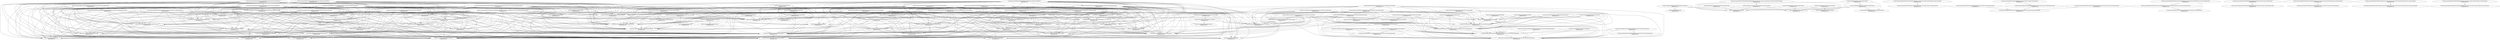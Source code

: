 digraph G {
  "org.jfree.data.general$DatasetUtilities#iterateXYRangeBounds(org.jfree.data.xy.XYDataset)" [label="org.jfree.data.general$DatasetUtilities#iterateXYRangeBounds(org.jfree.data.xy.XYDataset)\nP(Fail|Node)=0.00"];
  "org.jfree.data.xy$XYIntervalSeriesCollection#getStartY(int,int)" [label="org.jfree.data.xy$XYIntervalSeriesCollection#getStartY(int,int)\nP(Fail|Node)=0.00"];
  "org.jfree.data.xy$XYIntervalSeriesCollection#getStartYValue(int,int)" [label="org.jfree.data.xy$XYIntervalSeriesCollection#getStartYValue(int,int)\nP(Fail|Node)=0.00"];
  "org.jfree.data.xy$XYIntervalSeriesCollection#getY(int,int)" [label="org.jfree.data.xy$XYIntervalSeriesCollection#getY(int,int)\nP(Fail|Node)=0.00"];
  "org.jfree.data.xy$XYInterval#getYLow()" [label="org.jfree.data.xy$XYInterval#getYLow()\nP(Fail|Node)=0.00"];
  "org.jfree.data.general$DatasetUtilities#iterateRangeBounds(org.jfree.data.xy.XYDataset,boolean)" [label="org.jfree.data.general$DatasetUtilities#iterateRangeBounds(org.jfree.data.xy.XYDataset,boolean)\nP(Fail|Node)=0.00"];
  "org.jfree.data.xy$XYIntervalSeriesCollection#getSeries(int)" [label="org.jfree.data.xy$XYIntervalSeriesCollection#getSeries(int)\nP(Fail|Node)=0.00"];
  "org.jfree.data.xy$XYInterval#getY()" [label="org.jfree.data.xy$XYInterval#getY()\nP(Fail|Node)=0.00"];
  "org.jfree.data$ComparableObjectSeries#getItemCount()" [label="org.jfree.data$ComparableObjectSeries#getItemCount()\nP(Fail|Node)=0.00"];
  "org.jfree.data.xy$XYIntervalSeries#getDataItem(int)" [label="org.jfree.data.xy$XYIntervalSeries#getDataItem(int)\nP(Fail|Node)=0.00"];
  "org.jfree.data.xy$XYIntervalSeriesCollection#getSeriesCount()" [label="org.jfree.data.xy$XYIntervalSeriesCollection#getSeriesCount()\nP(Fail|Node)=0.00"];
  "org.jfree.data.xy$XYIntervalSeriesCollection#getEndY(int,int)" [label="org.jfree.data.xy$XYIntervalSeriesCollection#getEndY(int,int)\nP(Fail|Node)=0.00"];
  "org.jfree.data.xy$XYIntervalSeries#getYHighValue(int)" [label="org.jfree.data.xy$XYIntervalSeries#getYHighValue(int)\nP(Fail|Node)=0.00"];
  "org.jfree.data.xy$XYIntervalSeriesCollection#getEndYValue(int,int)" [label="org.jfree.data.xy$XYIntervalSeriesCollection#getEndYValue(int,int)\nP(Fail|Node)=0.00"];
  "org.jfree.data.xy$AbstractIntervalXYDataset#getEndYValue(int,int)" [label="org.jfree.data.xy$AbstractIntervalXYDataset#getEndYValue(int,int)\nP(Fail|Node)=0.00"];
  "org.jfree.data.xy$XYIntervalDataItem#getYLowValue()" [label="org.jfree.data.xy$XYIntervalDataItem#getYLowValue()\nP(Fail|Node)=0.00"];
  "org.jfree.data.xy$XYInterval#getYHigh()" [label="org.jfree.data.xy$XYInterval#getYHigh()\nP(Fail|Node)=0.00"];
  "org.jfree.data$ComparableObjectSeries#getDataItem(int)" [label="org.jfree.data$ComparableObjectSeries#getDataItem(int)\nP(Fail|Node)=0.00"];
  "org.jfree.data$ComparableObjectItem#getObject()" [label="org.jfree.data$ComparableObjectItem#getObject()\nP(Fail|Node)=0.00"];
  "org.jfree.data.xy$XYIntervalSeries#getYValue(int)" [label="org.jfree.data.xy$XYIntervalSeries#getYValue(int)\nP(Fail|Node)=0.00"];
  "org.jfree.data.general$DatasetUtilities#iterateRangeBounds(org.jfree.data.xy.XYDataset)" [label="org.jfree.data.general$DatasetUtilities#iterateRangeBounds(org.jfree.data.xy.XYDataset)\nP(Fail|Node)=0.00"];
  "org.jfree.data.xy$AbstractXYDataset#getYValue(int,int)" [label="org.jfree.data.xy$AbstractXYDataset#getYValue(int,int)\nP(Fail|Node)=0.00"];
  "org.jfree.data.xy$XYIntervalSeriesCollection#getYValue(int,int)" [label="org.jfree.data.xy$XYIntervalSeriesCollection#getYValue(int,int)\nP(Fail|Node)=0.00"];
  "org.jfree.data.xy$XYIntervalDataItem#getYValue()" [label="org.jfree.data.xy$XYIntervalDataItem#getYValue()\nP(Fail|Node)=0.00"];
  "org.jfree.data.xy$XYIntervalSeries#getYLowValue(int)" [label="org.jfree.data.xy$XYIntervalSeries#getYLowValue(int)\nP(Fail|Node)=0.00"];
  "org.jfree.data.xy$XYIntervalDataItem#getYHighValue()" [label="org.jfree.data.xy$XYIntervalDataItem#getYHighValue()\nP(Fail|Node)=0.00"];
  "org.jfree.data.xy$XYIntervalSeriesCollection#getItemCount(int)" [label="org.jfree.data.xy$XYIntervalSeriesCollection#getItemCount(int)\nP(Fail|Node)=0.00"];
  "org.jfree.data.xy$AbstractIntervalXYDataset#getStartYValue(int,int)" [label="org.jfree.data.xy$AbstractIntervalXYDataset#getStartYValue(int,int)\nP(Fail|Node)=0.00"];
  "org.jfree.data$Range#expand(org.jfree.data.Range,double,double)" [label="org.jfree.data$Range#expand(org.jfree.data.Range,double,double)\nP(Fail|Node)=0.00"];
  "org.jfree.data$Range#getLength()" [label="org.jfree.data$Range#getLength()\nP(Fail|Node)=0.00"];
  "org.jfree.data$Range#getLowerBound()" [label="org.jfree.data$Range#getLowerBound()\nP(Fail|Node)=0.00"];
  "org.jfree.data$Range#getUpperBound()" [label="org.jfree.data$Range#getUpperBound()\nP(Fail|Node)=0.00"];
  "org.jfree.data$ComparableObjectSeries#indexOf(java.lang.Comparable)" [label="org.jfree.data$ComparableObjectSeries#indexOf(java.lang.Comparable)\nP(Fail|Node)=0.00"];
  "org.jfree.data$ComparableObjectItem#equals(java.lang.Object)" [label="org.jfree.data$ComparableObjectItem#equals(java.lang.Object)\nP(Fail|Node)=0.00"];
  "org.jfree.data$ComparableObjectItem#getComparable()" [label="org.jfree.data$ComparableObjectItem#getComparable()\nP(Fail|Node)=0.00"];
  "org.jfree.data$Range#constrain(double)" [label="org.jfree.data$Range#constrain(double)\nP(Fail|Node)=0.00"];
  "org.jfree.data$Range#contains(double)" [label="org.jfree.data$Range#contains(double)\nP(Fail|Node)=0.00"];
  "org.jfree.data.xy$XYIntervalSeriesCollection#removeAllSeries()" [label="org.jfree.data.xy$XYIntervalSeriesCollection#removeAllSeries()\nP(Fail|Node)=0.00"];
  "org.jfree.data.general$AbstractDataset#fireDatasetChanged(org.jfree.chart.event.DatasetChangeInfo)" [label="org.jfree.data.general$AbstractDataset#fireDatasetChanged(org.jfree.chart.event.DatasetChangeInfo)\nP(Fail|Node)=0.00"];
  "org.jfree.data.general$AbstractDataset#notifyListeners(org.jfree.data.event.DatasetChangeEvent)" [label="org.jfree.data.general$AbstractDataset#notifyListeners(org.jfree.data.event.DatasetChangeEvent)\nP(Fail|Node)=0.00"];
  "org.jfree.data.general$Series#removeChangeListener(org.jfree.data.event.SeriesChangeListener)" [label="org.jfree.data.general$Series#removeChangeListener(org.jfree.data.event.SeriesChangeListener)\nP(Fail|Node)=0.00"];
  "org.jfree.data$ComparableObjectSeries#equals(java.lang.Object)" [label="org.jfree.data$ComparableObjectSeries#equals(java.lang.Object)\nP(Fail|Node)=0.00"];
  "org.jfree.data.general$Series#getKey()" [label="org.jfree.data.general$Series#getKey()\nP(Fail|Node)=0.00"];
  "org.jfree.data.general$Series#getDescription()" [label="org.jfree.data.general$Series#getDescription()\nP(Fail|Node)=0.00"];
  "org.jfree.data.general$Series#equals(java.lang.Object)" [label="org.jfree.data.general$Series#equals(java.lang.Object)\nP(Fail|Node)=0.00"];
  "org.jfree.data$Range#expandToInclude(org.jfree.data.Range,double)" [label="org.jfree.data$Range#expandToInclude(org.jfree.data.Range,double)\nP(Fail|Node)=0.00"];
  "org.jfree.data.xy$AbstractIntervalXYDataset#getEndXValue(int,int)" [label="org.jfree.data.xy$AbstractIntervalXYDataset#getEndXValue(int,int)\nP(Fail|Node)=0.00"];
  "org.jfree.data.xy$XYIntervalSeriesCollection#getEndX(int,int)" [label="org.jfree.data.xy$XYIntervalSeriesCollection#getEndX(int,int)\nP(Fail|Node)=0.00"];
  "org.jfree.data.xy$XYInterval#getXHigh()" [label="org.jfree.data.xy$XYInterval#getXHigh()\nP(Fail|Node)=0.00"];
  "org.jfree.data.xy$XYIntervalSeriesCollection#getEndXValue(int,int)" [label="org.jfree.data.xy$XYIntervalSeriesCollection#getEndXValue(int,int)\nP(Fail|Node)=0.00"];
  "org.jfree.data.xy$XYIntervalSeries#getXHighValue(int)" [label="org.jfree.data.xy$XYIntervalSeries#getXHighValue(int)\nP(Fail|Node)=0.00"];
  "org.jfree.data.xy$XYIntervalDataItem#getXHighValue()" [label="org.jfree.data.xy$XYIntervalDataItem#getXHighValue()\nP(Fail|Node)=0.00"];
  "org.jfree.data.general$DatasetUtilities#findStackedRangeBounds(org.jfree.data.xy.TableXYDataset)" [label="org.jfree.data.general$DatasetUtilities#findStackedRangeBounds(org.jfree.data.xy.TableXYDataset)\nP(Fail|Node)=0.00"];
  "org.jfree.data.general$DatasetUtilities#findStackedRangeBounds(org.jfree.data.xy.TableXYDataset,double)" [label="org.jfree.data.general$DatasetUtilities#findStackedRangeBounds(org.jfree.data.xy.TableXYDataset,double)\nP(Fail|Node)=0.00"];
  "org.jfree.data.general$DatasetUtilities#iterateDomainBounds(org.jfree.data.xy.XYDataset,boolean)" [label="org.jfree.data.general$DatasetUtilities#iterateDomainBounds(org.jfree.data.xy.XYDataset,boolean)\nP(Fail|Node)=0.00"];
  "org.jfree.data.xy$AbstractXYDataset#getXValue(int,int)" [label="org.jfree.data.xy$AbstractXYDataset#getXValue(int,int)\nP(Fail|Node)=0.00"];
  "org.jfree.data.xy$XYIntervalSeriesCollection#getStartXValue(int,int)" [label="org.jfree.data.xy$XYIntervalSeriesCollection#getStartXValue(int,int)\nP(Fail|Node)=0.00"];
  "org.jfree.data.xy$XYInterval#getXLow()" [label="org.jfree.data.xy$XYInterval#getXLow()\nP(Fail|Node)=0.00"];
  "org.jfree.data.xy$XYIntervalDataItem#getXLowValue()" [label="org.jfree.data.xy$XYIntervalDataItem#getXLowValue()\nP(Fail|Node)=0.00"];
  "org.jfree.data.xy$AbstractIntervalXYDataset#getStartXValue(int,int)" [label="org.jfree.data.xy$AbstractIntervalXYDataset#getStartXValue(int,int)\nP(Fail|Node)=0.00"];
  "org.jfree.data.xy$XYIntervalSeriesCollection#getX(int,int)" [label="org.jfree.data.xy$XYIntervalSeriesCollection#getX(int,int)\nP(Fail|Node)=0.00"];
  "org.jfree.data.xy$XYIntervalSeries#getXLowValue(int)" [label="org.jfree.data.xy$XYIntervalSeries#getXLowValue(int)\nP(Fail|Node)=0.00"];
  "org.jfree.data.xy$XYIntervalSeries#getX(int)" [label="org.jfree.data.xy$XYIntervalSeries#getX(int)\nP(Fail|Node)=0.00"];
  "org.jfree.data.xy$XYIntervalSeriesCollection#getStartX(int,int)" [label="org.jfree.data.xy$XYIntervalSeriesCollection#getStartX(int,int)\nP(Fail|Node)=0.00"];
  "org.jfree.data.xy$XYIntervalDataItem#getX()" [label="org.jfree.data.xy$XYIntervalDataItem#getX()\nP(Fail|Node)=0.00"];
  "org.jfree.data$Range#combine(org.jfree.data.Range,org.jfree.data.Range)" [label="org.jfree.data$Range#combine(org.jfree.data.Range,org.jfree.data.Range)\nP(Fail|Node)=0.00"];
  "org.jfree.data.general$DatasetUtilities#iterateDomainBounds(org.jfree.data.xy.XYDataset)" [label="org.jfree.data.general$DatasetUtilities#iterateDomainBounds(org.jfree.data.xy.XYDataset)\nP(Fail|Node)=0.00"];
  "org.jfree.data.xy$XYIntervalSeriesCollection#removeSeries(org.jfree.data.xy.XYIntervalSeries)" [label="org.jfree.data.xy$XYIntervalSeriesCollection#removeSeries(org.jfree.data.xy.XYIntervalSeries)\nP(Fail|Node)=0.00"];
  "org.jfree.data.general$Series#isEmpty()" [label="org.jfree.data.general$Series#isEmpty()\nP(Fail|Node)=0.00"];
  "org.jfree.data.general$DatasetUtilities#findDomainBounds(org.jfree.data.xy.XYDataset)" [label="org.jfree.data.general$DatasetUtilities#findDomainBounds(org.jfree.data.xy.XYDataset)\nP(Fail|Node)=0.00"];
  "org.jfree.data.general$DatasetUtilities#findDomainBounds(org.jfree.data.xy.XYDataset,boolean)" [label="org.jfree.data.general$DatasetUtilities#findDomainBounds(org.jfree.data.xy.XYDataset,boolean)\nP(Fail|Node)=0.00"];
  "org.jfree.data.general$Series#hashCode()" [label="org.jfree.data.general$Series#hashCode()\nP(Fail|Node)=0.00"];
  "org.jfree.data$Range#hashCode()" [label="org.jfree.data$Range#hashCode()\nP(Fail|Node)=0.00"];
  "org.jfree.data$ComparableObjectItem#hashCode()" [label="org.jfree.data$ComparableObjectItem#hashCode()\nP(Fail|Node)=0.00"];
  "org.jfree.data$ComparableObjectSeries#hashCode()" [label="org.jfree.data$ComparableObjectSeries#hashCode()\nP(Fail|Node)=0.00"];
  "org.jfree.data.general$DatasetUtilities#createPieDatasetForRow(org.jfree.data.category.CategoryDataset,java.lang.Comparable)" [label="org.jfree.data.general$DatasetUtilities#createPieDatasetForRow(org.jfree.data.category.CategoryDataset,java.lang.Comparable)\nP(Fail|Node)=0.00"];
  "org.jfree.data.general$DatasetUtilities#createPieDatasetForRow(org.jfree.data.category.CategoryDataset,int)" [label="org.jfree.data.general$DatasetUtilities#createPieDatasetForRow(org.jfree.data.category.CategoryDataset,int)\nP(Fail|Node)=0.00"];
  "org.jfree.data.general$DatasetUtilities#findDomainBounds(org.jfree.data.xy.XYDataset,java.util.List,boolean)" [label="org.jfree.data.general$DatasetUtilities#findDomainBounds(org.jfree.data.xy.XYDataset,java.util.List,boolean)\nP(Fail|Node)=0.00"];
  "org.jfree.data.xy$XYIntervalSeriesCollection#getSeriesKey(int)" [label="org.jfree.data.xy$XYIntervalSeriesCollection#getSeriesKey(int)\nP(Fail|Node)=0.00"];
  "org.jfree.data.general$AbstractSeriesDataset#indexOf(java.lang.Comparable)" [label="org.jfree.data.general$AbstractSeriesDataset#indexOf(java.lang.Comparable)\nP(Fail|Node)=0.00"];
  "org.jfree.data.general$DatasetUtilities#iterateToFindDomainBounds(org.jfree.data.xy.XYDataset,java.util.List,boolean)" [label="org.jfree.data.general$DatasetUtilities#iterateToFindDomainBounds(org.jfree.data.xy.XYDataset,java.util.List,boolean)\nP(Fail|Node)=0.00"];
  "org.jfree.data$ComparableObjectSeries#delete(int,int)" [label="org.jfree.data$ComparableObjectSeries#delete(int,int)\nP(Fail|Node)=0.00"];
  "org.jfree.data.general$AbstractSeriesDataset#seriesChanged(org.jfree.data.event.SeriesChangeEvent)" [label="org.jfree.data.general$AbstractSeriesDataset#seriesChanged(org.jfree.data.event.SeriesChangeEvent)\nP(Fail|Node)=0.00"];
  "org.jfree.data.general$Series#fireSeriesChanged()" [label="org.jfree.data.general$Series#fireSeriesChanged()\nP(Fail|Node)=0.00"];
  "org.jfree.data.general$Series#notifyListeners(org.jfree.data.event.SeriesChangeEvent)" [label="org.jfree.data.general$Series#notifyListeners(org.jfree.data.event.SeriesChangeEvent)\nP(Fail|Node)=0.00"];
  "org.jfree.data.general$DatasetUtilities#iterateRangeBounds(org.jfree.data.category.CategoryDataset)" [label="org.jfree.data.general$DatasetUtilities#iterateRangeBounds(org.jfree.data.category.CategoryDataset)\nP(Fail|Node)=0.00"];
  "org.jfree.data.general$DatasetUtilities#iterateRangeBounds(org.jfree.data.category.CategoryDataset,boolean)" [label="org.jfree.data.general$DatasetUtilities#iterateRangeBounds(org.jfree.data.category.CategoryDataset,boolean)\nP(Fail|Node)=0.00"];
  "org.jfree.data.general$DatasetUtilities#createConsolidatedPieDataset(org.jfree.data.pie.PieDataset,java.lang.Comparable,double)" [label="org.jfree.data.general$DatasetUtilities#createConsolidatedPieDataset(org.jfree.data.pie.PieDataset,java.lang.Comparable,double)\nP(Fail|Node)=0.00"];
  "org.jfree.data.general$DatasetUtilities#createConsolidatedPieDataset(org.jfree.data.pie.PieDataset,java.lang.Comparable,double,int)" [label="org.jfree.data.general$DatasetUtilities#createConsolidatedPieDataset(org.jfree.data.pie.PieDataset,java.lang.Comparable,double,int)\nP(Fail|Node)=0.00"];
  "org.jfree.data.general$DatasetUtilities#calculatePieDatasetTotal(org.jfree.data.pie.PieDataset)" [label="org.jfree.data.general$DatasetUtilities#calculatePieDatasetTotal(org.jfree.data.pie.PieDataset)\nP(Fail|Node)=0.00"];
  "org.jfree.data.general$DatasetUtilities#findStackedRangeBounds(org.jfree.data.category.CategoryDataset)" [label="org.jfree.data.general$DatasetUtilities#findStackedRangeBounds(org.jfree.data.category.CategoryDataset)\nP(Fail|Node)=0.00"];
  "org.jfree.data.general$DatasetUtilities#findStackedRangeBounds(org.jfree.data.category.CategoryDataset,double)" [label="org.jfree.data.general$DatasetUtilities#findStackedRangeBounds(org.jfree.data.category.CategoryDataset,double)\nP(Fail|Node)=0.00"];
  "org.jfree.data.xy$XYIntervalSeriesCollection#addSeries(org.jfree.data.xy.XYIntervalSeries)" [label="org.jfree.data.xy$XYIntervalSeriesCollection#addSeries(org.jfree.data.xy.XYIntervalSeries)\nP(Fail|Node)=0.00"];
  "org.jfree.data.general$Series#addChangeListener(org.jfree.data.event.SeriesChangeListener)" [label="org.jfree.data.general$Series#addChangeListener(org.jfree.data.event.SeriesChangeListener)\nP(Fail|Node)=0.00"];
  "org.jfree.data$Range#scale(org.jfree.data.Range,double)" [label="org.jfree.data$Range#scale(org.jfree.data.Range,double)\nP(Fail|Node)=0.00"];
  "org.jfree.data$Range#shift(org.jfree.data.Range,double)" [label="org.jfree.data$Range#shift(org.jfree.data.Range,double)\nP(Fail|Node)=0.00"];
  "org.jfree.data$Range#shift(org.jfree.data.Range,double,boolean)" [label="org.jfree.data$Range#shift(org.jfree.data.Range,double,boolean)\nP(Fail|Node)=0.00"];
  "org.jfree.data$Range#shiftWithNoZeroCrossing(double,double)" [label="org.jfree.data$Range#shiftWithNoZeroCrossing(double,double)\nP(Fail|Node)=0.00"];
  "org.jfree.data.general$DatasetUtilities#findRangeBounds(org.jfree.data.category.CategoryDataset,boolean)" [label="org.jfree.data.general$DatasetUtilities#findRangeBounds(org.jfree.data.category.CategoryDataset,boolean)\nP(Fail|Node)=0.00"];
  "org.jfree.data.general$DatasetUtilities#findRangeBounds(org.jfree.data.xy.XYDataset)" [label="org.jfree.data.general$DatasetUtilities#findRangeBounds(org.jfree.data.xy.XYDataset)\nP(Fail|Node)=0.00"];
  "org.jfree.data.general$DatasetUtilities#findRangeBounds(org.jfree.data.xy.XYDataset,boolean)" [label="org.jfree.data.general$DatasetUtilities#findRangeBounds(org.jfree.data.xy.XYDataset,boolean)\nP(Fail|Node)=0.00"];
  "org.jfree.data.general$DatasetUtilities#calculateStackTotal(org.jfree.data.xy.TableXYDataset,int)" [label="org.jfree.data.general$DatasetUtilities#calculateStackTotal(org.jfree.data.xy.TableXYDataset,int)\nP(Fail|Node)=0.00"];
  "org.jfree.data.general$DatasetUtilities#createPieDatasetForColumn(org.jfree.data.category.CategoryDataset,java.lang.Comparable)" [label="org.jfree.data.general$DatasetUtilities#createPieDatasetForColumn(org.jfree.data.category.CategoryDataset,java.lang.Comparable)\nP(Fail|Node)=0.00"];
  "org.jfree.data.general$DatasetUtilities#createPieDatasetForColumn(org.jfree.data.category.CategoryDataset,int)" [label="org.jfree.data.general$DatasetUtilities#createPieDatasetForColumn(org.jfree.data.category.CategoryDataset,int)\nP(Fail|Node)=0.00"];
  "org.jfree.data.general$Series#setNotify(boolean)" [label="org.jfree.data.general$Series#setNotify(boolean)\nP(Fail|Node)=0.00"];
  "org.jfree.data$ComparableObjectSeries#add(java.lang.Comparable,java.lang.Object)" [label="org.jfree.data$ComparableObjectSeries#add(java.lang.Comparable,java.lang.Object)\nP(Fail|Node)=0.00"];
  "org.jfree.data$ComparableObjectItem#compareTo(java.lang.Object)" [label="org.jfree.data$ComparableObjectItem#compareTo(java.lang.Object)\nP(Fail|Node)=0.00"];
  "org.jfree.data$ComparableObjectSeries#add(java.lang.Comparable,java.lang.Object,boolean)" [label="org.jfree.data$ComparableObjectSeries#add(java.lang.Comparable,java.lang.Object,boolean)\nP(Fail|Node)=0.00"];
  "org.jfree.data$ComparableObjectSeries#add(org.jfree.data.ComparableObjectItem,boolean)" [label="org.jfree.data$ComparableObjectSeries#add(org.jfree.data.ComparableObjectItem,boolean)\nP(Fail|Node)=0.00"];
  "org.jfree.data.general$DatasetUtilities#iterateToFindRangeBounds(org.jfree.data.xy.XYDataset,java.util.List,org.jfree.data.Range,boolean)" [label="org.jfree.data.general$DatasetUtilities#iterateToFindRangeBounds(org.jfree.data.xy.XYDataset,java.util.List,org.jfree.data.Range,boolean)\nP(Fail|Node)=0.00"];
  "org.jfree.data.general$DatasetUtilities#findStackedRangeBounds(org.jfree.data.category.CategoryDataset,org.jfree.data.KeyToGroupMap)" [label="org.jfree.data.general$DatasetUtilities#findStackedRangeBounds(org.jfree.data.category.CategoryDataset,org.jfree.data.KeyToGroupMap)\nP(Fail|Node)=0.00"];
  "org.jfree.data.general$DatasetUtilities#findMinimumDomainValue(org.jfree.data.xy.XYDataset)" [label="org.jfree.data.general$DatasetUtilities#findMinimumDomainValue(org.jfree.data.xy.XYDataset)\nP(Fail|Node)=0.00"];
  "org.jfree.data$ComparableObjectSeries#update(java.lang.Comparable,java.lang.Object)" [label="org.jfree.data$ComparableObjectSeries#update(java.lang.Comparable,java.lang.Object)\nP(Fail|Node)=0.00"];
  "org.jfree.data$ComparableObjectItem#setObject(java.lang.Object)" [label="org.jfree.data$ComparableObjectItem#setObject(java.lang.Object)\nP(Fail|Node)=0.00"];
  "org.jfree.data.general$DatasetUtilities#sampleFunction2D(org.jfree.data.function.Function2D,double,double,int,java.lang.Comparable)" [label="org.jfree.data.general$DatasetUtilities#sampleFunction2D(org.jfree.data.function.Function2D,double,double,int,java.lang.Comparable)\nP(Fail|Node)=0.00"];
  "org.jfree.data.general$DatasetUtilities#sampleFunction2DToSeries(org.jfree.data.function.Function2D,double,double,int,java.lang.Comparable)" [label="org.jfree.data.general$DatasetUtilities#sampleFunction2DToSeries(org.jfree.data.function.Function2D,double,double,int,java.lang.Comparable)\nP(Fail|Node)=0.00"];
  "org.jfree.data.general$DatasetUtilities#findRangeBounds(org.jfree.data.category.CategoryDataset)" [label="org.jfree.data.general$DatasetUtilities#findRangeBounds(org.jfree.data.category.CategoryDataset)\nP(Fail|Node)=0.00"];
  "org.jfree.data.general$DatasetUtilities#findMaximumRangeValue(org.jfree.data.xy.XYDataset)" [label="org.jfree.data.general$DatasetUtilities#findMaximumRangeValue(org.jfree.data.xy.XYDataset)\nP(Fail|Node)=0.00"];
  "org.jfree.data$ComparableObjectSeries#clear()" [label="org.jfree.data$ComparableObjectSeries#clear()\nP(Fail|Node)=0.00"];
  "org.jfree.data.general$DatasetUtilities#iterateCategoryRangeBounds(org.jfree.data.category.CategoryDataset,boolean)" [label="org.jfree.data.general$DatasetUtilities#iterateCategoryRangeBounds(org.jfree.data.category.CategoryDataset,boolean)\nP(Fail|Node)=0.00"];
  "org.jfree.data.xy$AbstractXYDataset#setSelectionState(org.jfree.data.xy.XYDatasetSelectionState)" [label="org.jfree.data.xy$AbstractXYDataset#setSelectionState(org.jfree.data.xy.XYDatasetSelectionState)\nP(Fail|Node)=0.00"];
  "org.jfree.data$ComparableObjectSeries#setMaximumItemCount(int)" [label="org.jfree.data$ComparableObjectSeries#setMaximumItemCount(int)\nP(Fail|Node)=0.00"];
  "org.jfree.data.xy$XYIntervalSeriesCollection#clone()" [label="org.jfree.data.xy$XYIntervalSeriesCollection#clone()\nP(Fail|Node)=0.00"];
  "org.jfree.data.general$Series#clone()" [label="org.jfree.data.general$Series#clone()\nP(Fail|Node)=0.00"];
  "org.jfree.data.general$AbstractDataset#clone()" [label="org.jfree.data.general$AbstractDataset#clone()\nP(Fail|Node)=0.00"];
  "org.jfree.data.xy$XYIntervalSeriesCollection#removeSeries(int)" [label="org.jfree.data.xy$XYIntervalSeriesCollection#removeSeries(int)\nP(Fail|Node)=0.00"];
  "org.jfree.data$Range#intersects(org.jfree.data.Range)" [label="org.jfree.data$Range#intersects(org.jfree.data.Range)\nP(Fail|Node)=0.00"];
  "org.jfree.data$Range#intersects(double,double)" [label="org.jfree.data$Range#intersects(double,double)\nP(Fail|Node)=0.00"];
  "org.jfree.data$ComparableObjectSeries#updateByIndex(int,java.lang.Object)" [label="org.jfree.data$ComparableObjectSeries#updateByIndex(int,java.lang.Object)\nP(Fail|Node)=0.00"];
  "org.jfree.data$ComparableObjectSeries#remove(java.lang.Comparable)" [label="org.jfree.data$ComparableObjectSeries#remove(java.lang.Comparable)\nP(Fail|Node)=0.00"];
  "org.jfree.data$ComparableObjectSeries#remove(int)" [label="org.jfree.data$ComparableObjectSeries#remove(int)\nP(Fail|Node)=0.00"];
  "org.jfree.data.general$DatasetUtilities#findRangeBounds(org.jfree.data.xy.XYDataset,java.util.List,org.jfree.data.Range,boolean)" [label="org.jfree.data.general$DatasetUtilities#findRangeBounds(org.jfree.data.xy.XYDataset,java.util.List,org.jfree.data.Range,boolean)\nP(Fail|Node)=0.00"];
  "org.jfree.data.general$DatasetUtilities#findMinimumRangeValue(org.jfree.data.xy.XYDataset)" [label="org.jfree.data.general$DatasetUtilities#findMinimumRangeValue(org.jfree.data.xy.XYDataset)\nP(Fail|Node)=0.00"];
  "org.jfree.data.general$DatasetUtilities#isEmptyOrNull(org.jfree.data.xy.XYDataset)" [label="org.jfree.data.general$DatasetUtilities#isEmptyOrNull(org.jfree.data.xy.XYDataset)\nP(Fail|Node)=0.00"];
  "org.jfree.data.general$DatasetUtilities#findRangeBounds(org.jfree.data.category.CategoryDataset,java.util.List,boolean)" [label="org.jfree.data.general$DatasetUtilities#findRangeBounds(org.jfree.data.category.CategoryDataset,java.util.List,boolean)\nP(Fail|Node)=0.00"];
  "org.jfree.data.general$DatasetUtilities#iterateToFindRangeBounds(org.jfree.data.category.CategoryDataset,java.util.List,boolean)" [label="org.jfree.data.general$DatasetUtilities#iterateToFindRangeBounds(org.jfree.data.category.CategoryDataset,java.util.List,boolean)\nP(Fail|Node)=0.00"];
  "org.jfree.data.general$AbstractDataset#validateObject()" [label="org.jfree.data.general$AbstractDataset#validateObject()\nP(Fail|Node)=0.00"];
  "org.jfree.data.xy$XYIntervalSeries#add(double,double,double,double,double,double)" [label="org.jfree.data.xy$XYIntervalSeries#add(double,double,double,double,double,double)\nP(Fail|Node)=0.00"];
  "org.jfree.data.general$DatasetUtilities#findMaximumDomainValue(org.jfree.data.xy.XYDataset)" [label="org.jfree.data.general$DatasetUtilities#findMaximumDomainValue(org.jfree.data.xy.XYDataset)\nP(Fail|Node)=0.00"];
  "org.jfree.data.general$DatasetUtilities#iterateXYRangeBounds(org.jfree.data.xy.XYDataset)" -> "org.jfree.data.xy$XYIntervalSeriesCollection#getStartY(int,int)";
  "org.jfree.data.general$DatasetUtilities#iterateXYRangeBounds(org.jfree.data.xy.XYDataset)" -> "org.jfree.data.xy$XYIntervalSeriesCollection#getStartYValue(int,int)";
  "org.jfree.data.general$DatasetUtilities#iterateXYRangeBounds(org.jfree.data.xy.XYDataset)" -> "org.jfree.data.xy$XYIntervalSeriesCollection#getY(int,int)";
  "org.jfree.data.general$DatasetUtilities#iterateXYRangeBounds(org.jfree.data.xy.XYDataset)" -> "org.jfree.data.xy$XYInterval#getYLow()";
  "org.jfree.data.general$DatasetUtilities#iterateXYRangeBounds(org.jfree.data.xy.XYDataset)" -> "org.jfree.data.general$DatasetUtilities#iterateRangeBounds(org.jfree.data.xy.XYDataset,boolean)";
  "org.jfree.data.general$DatasetUtilities#iterateXYRangeBounds(org.jfree.data.xy.XYDataset)" -> "org.jfree.data.xy$XYIntervalSeriesCollection#getSeries(int)";
  "org.jfree.data.general$DatasetUtilities#iterateXYRangeBounds(org.jfree.data.xy.XYDataset)" -> "org.jfree.data.xy$XYInterval#getY()";
  "org.jfree.data.general$DatasetUtilities#iterateXYRangeBounds(org.jfree.data.xy.XYDataset)" -> "org.jfree.data$ComparableObjectSeries#getItemCount()";
  "org.jfree.data.general$DatasetUtilities#iterateXYRangeBounds(org.jfree.data.xy.XYDataset)" -> "org.jfree.data.xy$XYIntervalSeries#getDataItem(int)";
  "org.jfree.data.general$DatasetUtilities#iterateXYRangeBounds(org.jfree.data.xy.XYDataset)" -> "org.jfree.data.xy$XYIntervalSeriesCollection#getSeriesCount()";
  "org.jfree.data.general$DatasetUtilities#iterateXYRangeBounds(org.jfree.data.xy.XYDataset)" -> "org.jfree.data.xy$XYIntervalSeriesCollection#getEndY(int,int)";
  "org.jfree.data.general$DatasetUtilities#iterateXYRangeBounds(org.jfree.data.xy.XYDataset)" -> "org.jfree.data.xy$XYIntervalSeries#getYHighValue(int)";
  "org.jfree.data.general$DatasetUtilities#iterateXYRangeBounds(org.jfree.data.xy.XYDataset)" -> "org.jfree.data.xy$XYIntervalSeriesCollection#getEndYValue(int,int)";
  "org.jfree.data.general$DatasetUtilities#iterateXYRangeBounds(org.jfree.data.xy.XYDataset)" -> "org.jfree.data.xy$AbstractIntervalXYDataset#getEndYValue(int,int)";
  "org.jfree.data.general$DatasetUtilities#iterateXYRangeBounds(org.jfree.data.xy.XYDataset)" -> "org.jfree.data.xy$XYIntervalDataItem#getYLowValue()";
  "org.jfree.data.general$DatasetUtilities#iterateXYRangeBounds(org.jfree.data.xy.XYDataset)" -> "org.jfree.data.xy$XYInterval#getYHigh()";
  "org.jfree.data.general$DatasetUtilities#iterateXYRangeBounds(org.jfree.data.xy.XYDataset)" -> "org.jfree.data$ComparableObjectSeries#getDataItem(int)";
  "org.jfree.data.general$DatasetUtilities#iterateXYRangeBounds(org.jfree.data.xy.XYDataset)" -> "org.jfree.data$ComparableObjectItem#getObject()";
  "org.jfree.data.general$DatasetUtilities#iterateXYRangeBounds(org.jfree.data.xy.XYDataset)" -> "org.jfree.data.xy$XYIntervalSeries#getYValue(int)";
  "org.jfree.data.general$DatasetUtilities#iterateXYRangeBounds(org.jfree.data.xy.XYDataset)" -> "org.jfree.data.general$DatasetUtilities#iterateRangeBounds(org.jfree.data.xy.XYDataset)";
  "org.jfree.data.general$DatasetUtilities#iterateXYRangeBounds(org.jfree.data.xy.XYDataset)" -> "org.jfree.data.xy$AbstractXYDataset#getYValue(int,int)";
  "org.jfree.data.general$DatasetUtilities#iterateXYRangeBounds(org.jfree.data.xy.XYDataset)" -> "org.jfree.data.xy$XYIntervalSeriesCollection#getYValue(int,int)";
  "org.jfree.data.general$DatasetUtilities#iterateXYRangeBounds(org.jfree.data.xy.XYDataset)" -> "org.jfree.data.xy$XYIntervalDataItem#getYValue()";
  "org.jfree.data.general$DatasetUtilities#iterateXYRangeBounds(org.jfree.data.xy.XYDataset)" -> "org.jfree.data.xy$XYIntervalSeries#getYLowValue(int)";
  "org.jfree.data.general$DatasetUtilities#iterateXYRangeBounds(org.jfree.data.xy.XYDataset)" -> "org.jfree.data.xy$XYIntervalDataItem#getYHighValue()";
  "org.jfree.data.general$DatasetUtilities#iterateXYRangeBounds(org.jfree.data.xy.XYDataset)" -> "org.jfree.data.xy$XYIntervalSeriesCollection#getItemCount(int)";
  "org.jfree.data.general$DatasetUtilities#iterateXYRangeBounds(org.jfree.data.xy.XYDataset)" -> "org.jfree.data.xy$AbstractIntervalXYDataset#getStartYValue(int,int)";
  "org.jfree.data.xy$XYIntervalSeriesCollection#getStartY(int,int)" -> "org.jfree.data.xy$XYIntervalSeriesCollection#getStartYValue(int,int)";
  "org.jfree.data.xy$XYIntervalSeriesCollection#getStartY(int,int)" -> "org.jfree.data.xy$XYInterval#getYLow()";
  "org.jfree.data.xy$XYIntervalSeriesCollection#getStartY(int,int)" -> "org.jfree.data.xy$XYIntervalSeries#getDataItem(int)";
  "org.jfree.data.xy$XYIntervalSeriesCollection#getStartY(int,int)" -> "org.jfree.data.xy$XYIntervalDataItem#getYLowValue()";
  "org.jfree.data.xy$XYIntervalSeriesCollection#getStartY(int,int)" -> "org.jfree.data$ComparableObjectSeries#getDataItem(int)";
  "org.jfree.data.xy$XYIntervalSeriesCollection#getStartY(int,int)" -> "org.jfree.data$ComparableObjectItem#getObject()";
  "org.jfree.data.xy$XYIntervalSeriesCollection#getStartY(int,int)" -> "org.jfree.data.xy$XYIntervalSeries#getYLowValue(int)";
  "org.jfree.data.xy$XYIntervalSeriesCollection#getStartYValue(int,int)" -> "org.jfree.data.xy$XYInterval#getYLow()";
  "org.jfree.data.xy$XYIntervalSeriesCollection#getStartYValue(int,int)" -> "org.jfree.data.xy$XYIntervalSeries#getDataItem(int)";
  "org.jfree.data.xy$XYIntervalSeriesCollection#getStartYValue(int,int)" -> "org.jfree.data.xy$XYIntervalDataItem#getYLowValue()";
  "org.jfree.data.xy$XYIntervalSeriesCollection#getStartYValue(int,int)" -> "org.jfree.data$ComparableObjectSeries#getDataItem(int)";
  "org.jfree.data.xy$XYIntervalSeriesCollection#getStartYValue(int,int)" -> "org.jfree.data$ComparableObjectItem#getObject()";
  "org.jfree.data.xy$XYIntervalSeriesCollection#getStartYValue(int,int)" -> "org.jfree.data.xy$XYIntervalSeries#getYLowValue(int)";
  "org.jfree.data.xy$XYIntervalSeriesCollection#getY(int,int)" -> "org.jfree.data.xy$XYInterval#getY()";
  "org.jfree.data.xy$XYIntervalSeriesCollection#getY(int,int)" -> "org.jfree.data.xy$XYIntervalSeries#getDataItem(int)";
  "org.jfree.data.xy$XYIntervalSeriesCollection#getY(int,int)" -> "org.jfree.data$ComparableObjectSeries#getDataItem(int)";
  "org.jfree.data.xy$XYIntervalSeriesCollection#getY(int,int)" -> "org.jfree.data$ComparableObjectItem#getObject()";
  "org.jfree.data.xy$XYIntervalSeriesCollection#getY(int,int)" -> "org.jfree.data.xy$XYIntervalSeries#getYValue(int)";
  "org.jfree.data.xy$XYIntervalSeriesCollection#getY(int,int)" -> "org.jfree.data.xy$XYIntervalSeriesCollection#getYValue(int,int)";
  "org.jfree.data.xy$XYIntervalSeriesCollection#getY(int,int)" -> "org.jfree.data.xy$XYIntervalDataItem#getYValue()";
  "org.jfree.data.general$DatasetUtilities#iterateRangeBounds(org.jfree.data.xy.XYDataset,boolean)" -> "org.jfree.data.xy$XYIntervalSeriesCollection#getStartY(int,int)";
  "org.jfree.data.general$DatasetUtilities#iterateRangeBounds(org.jfree.data.xy.XYDataset,boolean)" -> "org.jfree.data.xy$XYIntervalSeriesCollection#getStartYValue(int,int)";
  "org.jfree.data.general$DatasetUtilities#iterateRangeBounds(org.jfree.data.xy.XYDataset,boolean)" -> "org.jfree.data.xy$XYIntervalSeriesCollection#getY(int,int)";
  "org.jfree.data.general$DatasetUtilities#iterateRangeBounds(org.jfree.data.xy.XYDataset,boolean)" -> "org.jfree.data.xy$XYInterval#getYLow()";
  "org.jfree.data.general$DatasetUtilities#iterateRangeBounds(org.jfree.data.xy.XYDataset,boolean)" -> "org.jfree.data.xy$XYIntervalSeriesCollection#getSeries(int)";
  "org.jfree.data.general$DatasetUtilities#iterateRangeBounds(org.jfree.data.xy.XYDataset,boolean)" -> "org.jfree.data.xy$XYInterval#getY()";
  "org.jfree.data.general$DatasetUtilities#iterateRangeBounds(org.jfree.data.xy.XYDataset,boolean)" -> "org.jfree.data$ComparableObjectSeries#getItemCount()";
  "org.jfree.data.general$DatasetUtilities#iterateRangeBounds(org.jfree.data.xy.XYDataset,boolean)" -> "org.jfree.data.xy$XYIntervalSeries#getDataItem(int)";
  "org.jfree.data.general$DatasetUtilities#iterateRangeBounds(org.jfree.data.xy.XYDataset,boolean)" -> "org.jfree.data.xy$XYIntervalSeriesCollection#getSeriesCount()";
  "org.jfree.data.general$DatasetUtilities#iterateRangeBounds(org.jfree.data.xy.XYDataset,boolean)" -> "org.jfree.data.xy$XYIntervalSeriesCollection#getEndY(int,int)";
  "org.jfree.data.general$DatasetUtilities#iterateRangeBounds(org.jfree.data.xy.XYDataset,boolean)" -> "org.jfree.data.xy$XYIntervalSeries#getYHighValue(int)";
  "org.jfree.data.general$DatasetUtilities#iterateRangeBounds(org.jfree.data.xy.XYDataset,boolean)" -> "org.jfree.data.xy$XYIntervalSeriesCollection#getEndYValue(int,int)";
  "org.jfree.data.general$DatasetUtilities#iterateRangeBounds(org.jfree.data.xy.XYDataset,boolean)" -> "org.jfree.data.xy$AbstractIntervalXYDataset#getEndYValue(int,int)";
  "org.jfree.data.general$DatasetUtilities#iterateRangeBounds(org.jfree.data.xy.XYDataset,boolean)" -> "org.jfree.data.xy$XYIntervalDataItem#getYLowValue()";
  "org.jfree.data.general$DatasetUtilities#iterateRangeBounds(org.jfree.data.xy.XYDataset,boolean)" -> "org.jfree.data.xy$XYInterval#getYHigh()";
  "org.jfree.data.general$DatasetUtilities#iterateRangeBounds(org.jfree.data.xy.XYDataset,boolean)" -> "org.jfree.data$ComparableObjectSeries#getDataItem(int)";
  "org.jfree.data.general$DatasetUtilities#iterateRangeBounds(org.jfree.data.xy.XYDataset,boolean)" -> "org.jfree.data$ComparableObjectItem#getObject()";
  "org.jfree.data.general$DatasetUtilities#iterateRangeBounds(org.jfree.data.xy.XYDataset,boolean)" -> "org.jfree.data.xy$XYIntervalSeries#getYValue(int)";
  "org.jfree.data.general$DatasetUtilities#iterateRangeBounds(org.jfree.data.xy.XYDataset,boolean)" -> "org.jfree.data.xy$AbstractXYDataset#getYValue(int,int)";
  "org.jfree.data.general$DatasetUtilities#iterateRangeBounds(org.jfree.data.xy.XYDataset,boolean)" -> "org.jfree.data.xy$XYIntervalSeriesCollection#getYValue(int,int)";
  "org.jfree.data.general$DatasetUtilities#iterateRangeBounds(org.jfree.data.xy.XYDataset,boolean)" -> "org.jfree.data.xy$XYIntervalDataItem#getYValue()";
  "org.jfree.data.general$DatasetUtilities#iterateRangeBounds(org.jfree.data.xy.XYDataset,boolean)" -> "org.jfree.data.xy$XYIntervalSeries#getYLowValue(int)";
  "org.jfree.data.general$DatasetUtilities#iterateRangeBounds(org.jfree.data.xy.XYDataset,boolean)" -> "org.jfree.data.xy$XYIntervalDataItem#getYHighValue()";
  "org.jfree.data.general$DatasetUtilities#iterateRangeBounds(org.jfree.data.xy.XYDataset,boolean)" -> "org.jfree.data.xy$XYIntervalSeriesCollection#getItemCount(int)";
  "org.jfree.data.general$DatasetUtilities#iterateRangeBounds(org.jfree.data.xy.XYDataset,boolean)" -> "org.jfree.data.xy$AbstractIntervalXYDataset#getStartYValue(int,int)";
  "org.jfree.data.xy$XYIntervalSeriesCollection#getSeries(int)" -> "org.jfree.data.xy$XYIntervalSeriesCollection#getSeriesCount()";
  "org.jfree.data.xy$XYIntervalSeries#getDataItem(int)" -> "org.jfree.data$ComparableObjectSeries#getDataItem(int)";
  "org.jfree.data.xy$XYIntervalSeriesCollection#getEndY(int,int)" -> "org.jfree.data.xy$XYIntervalSeries#getDataItem(int)";
  "org.jfree.data.xy$XYIntervalSeriesCollection#getEndY(int,int)" -> "org.jfree.data.xy$XYIntervalSeries#getYHighValue(int)";
  "org.jfree.data.xy$XYIntervalSeriesCollection#getEndY(int,int)" -> "org.jfree.data.xy$XYIntervalSeriesCollection#getEndYValue(int,int)";
  "org.jfree.data.xy$XYIntervalSeriesCollection#getEndY(int,int)" -> "org.jfree.data.xy$XYInterval#getYHigh()";
  "org.jfree.data.xy$XYIntervalSeriesCollection#getEndY(int,int)" -> "org.jfree.data$ComparableObjectSeries#getDataItem(int)";
  "org.jfree.data.xy$XYIntervalSeriesCollection#getEndY(int,int)" -> "org.jfree.data$ComparableObjectItem#getObject()";
  "org.jfree.data.xy$XYIntervalSeriesCollection#getEndY(int,int)" -> "org.jfree.data.xy$XYIntervalDataItem#getYHighValue()";
  "org.jfree.data.xy$XYIntervalSeries#getYHighValue(int)" -> "org.jfree.data.xy$XYIntervalSeries#getDataItem(int)";
  "org.jfree.data.xy$XYIntervalSeries#getYHighValue(int)" -> "org.jfree.data.xy$XYInterval#getYHigh()";
  "org.jfree.data.xy$XYIntervalSeries#getYHighValue(int)" -> "org.jfree.data$ComparableObjectSeries#getDataItem(int)";
  "org.jfree.data.xy$XYIntervalSeries#getYHighValue(int)" -> "org.jfree.data$ComparableObjectItem#getObject()";
  "org.jfree.data.xy$XYIntervalSeries#getYHighValue(int)" -> "org.jfree.data.xy$XYIntervalDataItem#getYHighValue()";
  "org.jfree.data.xy$XYIntervalSeriesCollection#getEndYValue(int,int)" -> "org.jfree.data.xy$XYIntervalSeries#getDataItem(int)";
  "org.jfree.data.xy$XYIntervalSeriesCollection#getEndYValue(int,int)" -> "org.jfree.data.xy$XYIntervalSeries#getYHighValue(int)";
  "org.jfree.data.xy$XYIntervalSeriesCollection#getEndYValue(int,int)" -> "org.jfree.data.xy$XYInterval#getYHigh()";
  "org.jfree.data.xy$XYIntervalSeriesCollection#getEndYValue(int,int)" -> "org.jfree.data$ComparableObjectSeries#getDataItem(int)";
  "org.jfree.data.xy$XYIntervalSeriesCollection#getEndYValue(int,int)" -> "org.jfree.data$ComparableObjectItem#getObject()";
  "org.jfree.data.xy$XYIntervalSeriesCollection#getEndYValue(int,int)" -> "org.jfree.data.xy$XYIntervalDataItem#getYHighValue()";
  "org.jfree.data.xy$AbstractIntervalXYDataset#getEndYValue(int,int)" -> "org.jfree.data.xy$XYIntervalSeries#getDataItem(int)";
  "org.jfree.data.xy$AbstractIntervalXYDataset#getEndYValue(int,int)" -> "org.jfree.data.xy$XYIntervalSeriesCollection#getEndY(int,int)";
  "org.jfree.data.xy$AbstractIntervalXYDataset#getEndYValue(int,int)" -> "org.jfree.data.xy$XYIntervalSeries#getYHighValue(int)";
  "org.jfree.data.xy$AbstractIntervalXYDataset#getEndYValue(int,int)" -> "org.jfree.data.xy$XYIntervalSeriesCollection#getEndYValue(int,int)";
  "org.jfree.data.xy$AbstractIntervalXYDataset#getEndYValue(int,int)" -> "org.jfree.data.xy$XYInterval#getYHigh()";
  "org.jfree.data.xy$AbstractIntervalXYDataset#getEndYValue(int,int)" -> "org.jfree.data$ComparableObjectSeries#getDataItem(int)";
  "org.jfree.data.xy$AbstractIntervalXYDataset#getEndYValue(int,int)" -> "org.jfree.data$ComparableObjectItem#getObject()";
  "org.jfree.data.xy$AbstractIntervalXYDataset#getEndYValue(int,int)" -> "org.jfree.data.xy$XYIntervalDataItem#getYHighValue()";
  "org.jfree.data.xy$XYIntervalDataItem#getYLowValue()" -> "org.jfree.data.xy$XYInterval#getYLow()";
  "org.jfree.data.xy$XYIntervalDataItem#getYLowValue()" -> "org.jfree.data$ComparableObjectItem#getObject()";
  "org.jfree.data.xy$XYIntervalSeries#getYValue(int)" -> "org.jfree.data.xy$XYInterval#getY()";
  "org.jfree.data.xy$XYIntervalSeries#getYValue(int)" -> "org.jfree.data.xy$XYIntervalSeries#getDataItem(int)";
  "org.jfree.data.xy$XYIntervalSeries#getYValue(int)" -> "org.jfree.data$ComparableObjectSeries#getDataItem(int)";
  "org.jfree.data.xy$XYIntervalSeries#getYValue(int)" -> "org.jfree.data$ComparableObjectItem#getObject()";
  "org.jfree.data.xy$XYIntervalSeries#getYValue(int)" -> "org.jfree.data.xy$XYIntervalDataItem#getYValue()";
  "org.jfree.data.general$DatasetUtilities#iterateRangeBounds(org.jfree.data.xy.XYDataset)" -> "org.jfree.data.xy$XYIntervalSeriesCollection#getStartY(int,int)";
  "org.jfree.data.general$DatasetUtilities#iterateRangeBounds(org.jfree.data.xy.XYDataset)" -> "org.jfree.data.xy$XYIntervalSeriesCollection#getStartYValue(int,int)";
  "org.jfree.data.general$DatasetUtilities#iterateRangeBounds(org.jfree.data.xy.XYDataset)" -> "org.jfree.data.xy$XYIntervalSeriesCollection#getY(int,int)";
  "org.jfree.data.general$DatasetUtilities#iterateRangeBounds(org.jfree.data.xy.XYDataset)" -> "org.jfree.data.xy$XYInterval#getYLow()";
  "org.jfree.data.general$DatasetUtilities#iterateRangeBounds(org.jfree.data.xy.XYDataset)" -> "org.jfree.data.general$DatasetUtilities#iterateRangeBounds(org.jfree.data.xy.XYDataset,boolean)";
  "org.jfree.data.general$DatasetUtilities#iterateRangeBounds(org.jfree.data.xy.XYDataset)" -> "org.jfree.data.xy$XYIntervalSeriesCollection#getSeries(int)";
  "org.jfree.data.general$DatasetUtilities#iterateRangeBounds(org.jfree.data.xy.XYDataset)" -> "org.jfree.data.xy$XYInterval#getY()";
  "org.jfree.data.general$DatasetUtilities#iterateRangeBounds(org.jfree.data.xy.XYDataset)" -> "org.jfree.data$ComparableObjectSeries#getItemCount()";
  "org.jfree.data.general$DatasetUtilities#iterateRangeBounds(org.jfree.data.xy.XYDataset)" -> "org.jfree.data.xy$XYIntervalSeries#getDataItem(int)";
  "org.jfree.data.general$DatasetUtilities#iterateRangeBounds(org.jfree.data.xy.XYDataset)" -> "org.jfree.data.xy$XYIntervalSeriesCollection#getSeriesCount()";
  "org.jfree.data.general$DatasetUtilities#iterateRangeBounds(org.jfree.data.xy.XYDataset)" -> "org.jfree.data.xy$XYIntervalSeriesCollection#getEndY(int,int)";
  "org.jfree.data.general$DatasetUtilities#iterateRangeBounds(org.jfree.data.xy.XYDataset)" -> "org.jfree.data.xy$XYIntervalSeries#getYHighValue(int)";
  "org.jfree.data.general$DatasetUtilities#iterateRangeBounds(org.jfree.data.xy.XYDataset)" -> "org.jfree.data.xy$XYIntervalSeriesCollection#getEndYValue(int,int)";
  "org.jfree.data.general$DatasetUtilities#iterateRangeBounds(org.jfree.data.xy.XYDataset)" -> "org.jfree.data.xy$AbstractIntervalXYDataset#getEndYValue(int,int)";
  "org.jfree.data.general$DatasetUtilities#iterateRangeBounds(org.jfree.data.xy.XYDataset)" -> "org.jfree.data.xy$XYIntervalDataItem#getYLowValue()";
  "org.jfree.data.general$DatasetUtilities#iterateRangeBounds(org.jfree.data.xy.XYDataset)" -> "org.jfree.data.xy$XYInterval#getYHigh()";
  "org.jfree.data.general$DatasetUtilities#iterateRangeBounds(org.jfree.data.xy.XYDataset)" -> "org.jfree.data$ComparableObjectSeries#getDataItem(int)";
  "org.jfree.data.general$DatasetUtilities#iterateRangeBounds(org.jfree.data.xy.XYDataset)" -> "org.jfree.data$ComparableObjectItem#getObject()";
  "org.jfree.data.general$DatasetUtilities#iterateRangeBounds(org.jfree.data.xy.XYDataset)" -> "org.jfree.data.xy$XYIntervalSeries#getYValue(int)";
  "org.jfree.data.general$DatasetUtilities#iterateRangeBounds(org.jfree.data.xy.XYDataset)" -> "org.jfree.data.xy$AbstractXYDataset#getYValue(int,int)";
  "org.jfree.data.general$DatasetUtilities#iterateRangeBounds(org.jfree.data.xy.XYDataset)" -> "org.jfree.data.xy$XYIntervalSeriesCollection#getYValue(int,int)";
  "org.jfree.data.general$DatasetUtilities#iterateRangeBounds(org.jfree.data.xy.XYDataset)" -> "org.jfree.data.xy$XYIntervalDataItem#getYValue()";
  "org.jfree.data.general$DatasetUtilities#iterateRangeBounds(org.jfree.data.xy.XYDataset)" -> "org.jfree.data.xy$XYIntervalSeries#getYLowValue(int)";
  "org.jfree.data.general$DatasetUtilities#iterateRangeBounds(org.jfree.data.xy.XYDataset)" -> "org.jfree.data.xy$XYIntervalDataItem#getYHighValue()";
  "org.jfree.data.general$DatasetUtilities#iterateRangeBounds(org.jfree.data.xy.XYDataset)" -> "org.jfree.data.xy$XYIntervalSeriesCollection#getItemCount(int)";
  "org.jfree.data.general$DatasetUtilities#iterateRangeBounds(org.jfree.data.xy.XYDataset)" -> "org.jfree.data.xy$AbstractIntervalXYDataset#getStartYValue(int,int)";
  "org.jfree.data.xy$AbstractXYDataset#getYValue(int,int)" -> "org.jfree.data.xy$XYIntervalSeriesCollection#getY(int,int)";
  "org.jfree.data.xy$AbstractXYDataset#getYValue(int,int)" -> "org.jfree.data.xy$XYInterval#getY()";
  "org.jfree.data.xy$AbstractXYDataset#getYValue(int,int)" -> "org.jfree.data.xy$XYIntervalSeries#getDataItem(int)";
  "org.jfree.data.xy$AbstractXYDataset#getYValue(int,int)" -> "org.jfree.data$ComparableObjectSeries#getDataItem(int)";
  "org.jfree.data.xy$AbstractXYDataset#getYValue(int,int)" -> "org.jfree.data$ComparableObjectItem#getObject()";
  "org.jfree.data.xy$AbstractXYDataset#getYValue(int,int)" -> "org.jfree.data.xy$XYIntervalSeries#getYValue(int)";
  "org.jfree.data.xy$AbstractXYDataset#getYValue(int,int)" -> "org.jfree.data.xy$XYIntervalSeriesCollection#getYValue(int,int)";
  "org.jfree.data.xy$AbstractXYDataset#getYValue(int,int)" -> "org.jfree.data.xy$XYIntervalDataItem#getYValue()";
  "org.jfree.data.xy$XYIntervalSeriesCollection#getYValue(int,int)" -> "org.jfree.data.xy$XYInterval#getY()";
  "org.jfree.data.xy$XYIntervalSeriesCollection#getYValue(int,int)" -> "org.jfree.data.xy$XYIntervalSeries#getDataItem(int)";
  "org.jfree.data.xy$XYIntervalSeriesCollection#getYValue(int,int)" -> "org.jfree.data$ComparableObjectSeries#getDataItem(int)";
  "org.jfree.data.xy$XYIntervalSeriesCollection#getYValue(int,int)" -> "org.jfree.data$ComparableObjectItem#getObject()";
  "org.jfree.data.xy$XYIntervalSeriesCollection#getYValue(int,int)" -> "org.jfree.data.xy$XYIntervalSeries#getYValue(int)";
  "org.jfree.data.xy$XYIntervalSeriesCollection#getYValue(int,int)" -> "org.jfree.data.xy$XYIntervalDataItem#getYValue()";
  "org.jfree.data.xy$XYIntervalDataItem#getYValue()" -> "org.jfree.data.xy$XYInterval#getY()";
  "org.jfree.data.xy$XYIntervalDataItem#getYValue()" -> "org.jfree.data$ComparableObjectItem#getObject()";
  "org.jfree.data.xy$XYIntervalSeries#getYLowValue(int)" -> "org.jfree.data.xy$XYInterval#getYLow()";
  "org.jfree.data.xy$XYIntervalSeries#getYLowValue(int)" -> "org.jfree.data.xy$XYIntervalSeries#getDataItem(int)";
  "org.jfree.data.xy$XYIntervalSeries#getYLowValue(int)" -> "org.jfree.data.xy$XYIntervalDataItem#getYLowValue()";
  "org.jfree.data.xy$XYIntervalSeries#getYLowValue(int)" -> "org.jfree.data$ComparableObjectSeries#getDataItem(int)";
  "org.jfree.data.xy$XYIntervalSeries#getYLowValue(int)" -> "org.jfree.data$ComparableObjectItem#getObject()";
  "org.jfree.data.xy$XYIntervalDataItem#getYHighValue()" -> "org.jfree.data.xy$XYInterval#getYHigh()";
  "org.jfree.data.xy$XYIntervalDataItem#getYHighValue()" -> "org.jfree.data$ComparableObjectItem#getObject()";
  "org.jfree.data.xy$XYIntervalSeriesCollection#getItemCount(int)" -> "org.jfree.data.xy$XYIntervalSeriesCollection#getSeries(int)";
  "org.jfree.data.xy$XYIntervalSeriesCollection#getItemCount(int)" -> "org.jfree.data$ComparableObjectSeries#getItemCount()";
  "org.jfree.data.xy$XYIntervalSeriesCollection#getItemCount(int)" -> "org.jfree.data.xy$XYIntervalSeriesCollection#getSeriesCount()";
  "org.jfree.data.xy$AbstractIntervalXYDataset#getStartYValue(int,int)" -> "org.jfree.data.xy$XYIntervalSeriesCollection#getStartY(int,int)";
  "org.jfree.data.xy$AbstractIntervalXYDataset#getStartYValue(int,int)" -> "org.jfree.data.xy$XYIntervalSeriesCollection#getStartYValue(int,int)";
  "org.jfree.data.xy$AbstractIntervalXYDataset#getStartYValue(int,int)" -> "org.jfree.data.xy$XYInterval#getYLow()";
  "org.jfree.data.xy$AbstractIntervalXYDataset#getStartYValue(int,int)" -> "org.jfree.data.xy$XYIntervalSeries#getDataItem(int)";
  "org.jfree.data.xy$AbstractIntervalXYDataset#getStartYValue(int,int)" -> "org.jfree.data.xy$XYIntervalDataItem#getYLowValue()";
  "org.jfree.data.xy$AbstractIntervalXYDataset#getStartYValue(int,int)" -> "org.jfree.data$ComparableObjectSeries#getDataItem(int)";
  "org.jfree.data.xy$AbstractIntervalXYDataset#getStartYValue(int,int)" -> "org.jfree.data$ComparableObjectItem#getObject()";
  "org.jfree.data.xy$AbstractIntervalXYDataset#getStartYValue(int,int)" -> "org.jfree.data.xy$XYIntervalSeries#getYLowValue(int)";
  "org.jfree.data$Range#expand(org.jfree.data.Range,double,double)" -> "org.jfree.data$Range#getLength()";
  "org.jfree.data$Range#expand(org.jfree.data.Range,double,double)" -> "org.jfree.data$Range#getLowerBound()";
  "org.jfree.data$Range#expand(org.jfree.data.Range,double,double)" -> "org.jfree.data$Range#getUpperBound()";
  "org.jfree.data$ComparableObjectSeries#indexOf(java.lang.Comparable)" -> "org.jfree.data$ComparableObjectItem#equals(java.lang.Object)";
  "org.jfree.data$ComparableObjectSeries#indexOf(java.lang.Comparable)" -> "org.jfree.data$ComparableObjectItem#getComparable()";
  "org.jfree.data$Range#constrain(double)" -> "org.jfree.data$Range#contains(double)";
  "org.jfree.data.xy$XYIntervalSeriesCollection#removeAllSeries()" -> "org.jfree.data.general$AbstractDataset#fireDatasetChanged(org.jfree.chart.event.DatasetChangeInfo)";
  "org.jfree.data.xy$XYIntervalSeriesCollection#removeAllSeries()" -> "org.jfree.data.general$AbstractDataset#notifyListeners(org.jfree.data.event.DatasetChangeEvent)";
  "org.jfree.data.xy$XYIntervalSeriesCollection#removeAllSeries()" -> "org.jfree.data.general$Series#removeChangeListener(org.jfree.data.event.SeriesChangeListener)";
  "org.jfree.data.general$AbstractDataset#fireDatasetChanged(org.jfree.chart.event.DatasetChangeInfo)" -> "org.jfree.data.general$AbstractDataset#notifyListeners(org.jfree.data.event.DatasetChangeEvent)";
  "org.jfree.data$ComparableObjectSeries#equals(java.lang.Object)" -> "org.jfree.data.general$Series#getKey()";
  "org.jfree.data$ComparableObjectSeries#equals(java.lang.Object)" -> "org.jfree.data$ComparableObjectItem#equals(java.lang.Object)";
  "org.jfree.data$ComparableObjectSeries#equals(java.lang.Object)" -> "org.jfree.data.general$Series#getDescription()";
  "org.jfree.data$ComparableObjectSeries#equals(java.lang.Object)" -> "org.jfree.data.general$Series#equals(java.lang.Object)";
  "org.jfree.data.general$Series#equals(java.lang.Object)" -> "org.jfree.data.general$Series#getKey()";
  "org.jfree.data.general$Series#equals(java.lang.Object)" -> "org.jfree.data$ComparableObjectItem#equals(java.lang.Object)";
  "org.jfree.data.general$Series#equals(java.lang.Object)" -> "org.jfree.data.general$Series#getDescription()";
  "org.jfree.data$Range#expandToInclude(org.jfree.data.Range,double)" -> "org.jfree.data$Range#getLowerBound()";
  "org.jfree.data$Range#expandToInclude(org.jfree.data.Range,double)" -> "org.jfree.data$Range#getUpperBound()";
  "org.jfree.data.xy$AbstractIntervalXYDataset#getEndXValue(int,int)" -> "org.jfree.data.xy$XYIntervalSeriesCollection#getEndX(int,int)";
  "org.jfree.data.xy$AbstractIntervalXYDataset#getEndXValue(int,int)" -> "org.jfree.data.xy$XYInterval#getXHigh()";
  "org.jfree.data.xy$AbstractIntervalXYDataset#getEndXValue(int,int)" -> "org.jfree.data.xy$XYIntervalSeries#getDataItem(int)";
  "org.jfree.data.xy$AbstractIntervalXYDataset#getEndXValue(int,int)" -> "org.jfree.data.xy$XYIntervalSeriesCollection#getEndXValue(int,int)";
  "org.jfree.data.xy$AbstractIntervalXYDataset#getEndXValue(int,int)" -> "org.jfree.data.xy$XYIntervalSeries#getXHighValue(int)";
  "org.jfree.data.xy$AbstractIntervalXYDataset#getEndXValue(int,int)" -> "org.jfree.data$ComparableObjectSeries#getDataItem(int)";
  "org.jfree.data.xy$AbstractIntervalXYDataset#getEndXValue(int,int)" -> "org.jfree.data.xy$XYIntervalDataItem#getXHighValue()";
  "org.jfree.data.xy$AbstractIntervalXYDataset#getEndXValue(int,int)" -> "org.jfree.data$ComparableObjectItem#getObject()";
  "org.jfree.data.xy$XYIntervalSeriesCollection#getEndX(int,int)" -> "org.jfree.data.xy$XYInterval#getXHigh()";
  "org.jfree.data.xy$XYIntervalSeriesCollection#getEndX(int,int)" -> "org.jfree.data.xy$XYIntervalSeries#getDataItem(int)";
  "org.jfree.data.xy$XYIntervalSeriesCollection#getEndX(int,int)" -> "org.jfree.data.xy$XYIntervalSeriesCollection#getEndXValue(int,int)";
  "org.jfree.data.xy$XYIntervalSeriesCollection#getEndX(int,int)" -> "org.jfree.data.xy$XYIntervalSeries#getXHighValue(int)";
  "org.jfree.data.xy$XYIntervalSeriesCollection#getEndX(int,int)" -> "org.jfree.data$ComparableObjectSeries#getDataItem(int)";
  "org.jfree.data.xy$XYIntervalSeriesCollection#getEndX(int,int)" -> "org.jfree.data.xy$XYIntervalDataItem#getXHighValue()";
  "org.jfree.data.xy$XYIntervalSeriesCollection#getEndX(int,int)" -> "org.jfree.data$ComparableObjectItem#getObject()";
  "org.jfree.data.xy$XYIntervalSeriesCollection#getEndXValue(int,int)" -> "org.jfree.data.xy$XYInterval#getXHigh()";
  "org.jfree.data.xy$XYIntervalSeriesCollection#getEndXValue(int,int)" -> "org.jfree.data.xy$XYIntervalSeries#getDataItem(int)";
  "org.jfree.data.xy$XYIntervalSeriesCollection#getEndXValue(int,int)" -> "org.jfree.data.xy$XYIntervalSeries#getXHighValue(int)";
  "org.jfree.data.xy$XYIntervalSeriesCollection#getEndXValue(int,int)" -> "org.jfree.data$ComparableObjectSeries#getDataItem(int)";
  "org.jfree.data.xy$XYIntervalSeriesCollection#getEndXValue(int,int)" -> "org.jfree.data.xy$XYIntervalDataItem#getXHighValue()";
  "org.jfree.data.xy$XYIntervalSeriesCollection#getEndXValue(int,int)" -> "org.jfree.data$ComparableObjectItem#getObject()";
  "org.jfree.data.xy$XYIntervalSeries#getXHighValue(int)" -> "org.jfree.data.xy$XYInterval#getXHigh()";
  "org.jfree.data.xy$XYIntervalSeries#getXHighValue(int)" -> "org.jfree.data.xy$XYIntervalSeries#getDataItem(int)";
  "org.jfree.data.xy$XYIntervalSeries#getXHighValue(int)" -> "org.jfree.data$ComparableObjectSeries#getDataItem(int)";
  "org.jfree.data.xy$XYIntervalSeries#getXHighValue(int)" -> "org.jfree.data.xy$XYIntervalDataItem#getXHighValue()";
  "org.jfree.data.xy$XYIntervalSeries#getXHighValue(int)" -> "org.jfree.data$ComparableObjectItem#getObject()";
  "org.jfree.data.xy$XYIntervalDataItem#getXHighValue()" -> "org.jfree.data.xy$XYInterval#getXHigh()";
  "org.jfree.data.xy$XYIntervalDataItem#getXHighValue()" -> "org.jfree.data$ComparableObjectItem#getObject()";
  "org.jfree.data.general$DatasetUtilities#findStackedRangeBounds(org.jfree.data.xy.TableXYDataset)" -> "org.jfree.data.xy$XYIntervalSeriesCollection#getY(int,int)";
  "org.jfree.data.general$DatasetUtilities#findStackedRangeBounds(org.jfree.data.xy.TableXYDataset)" -> "org.jfree.data.xy$XYInterval#getY()";
  "org.jfree.data.general$DatasetUtilities#findStackedRangeBounds(org.jfree.data.xy.TableXYDataset)" -> "org.jfree.data.xy$XYIntervalSeries#getDataItem(int)";
  "org.jfree.data.general$DatasetUtilities#findStackedRangeBounds(org.jfree.data.xy.TableXYDataset)" -> "org.jfree.data.general$DatasetUtilities#findStackedRangeBounds(org.jfree.data.xy.TableXYDataset,double)";
  "org.jfree.data.general$DatasetUtilities#findStackedRangeBounds(org.jfree.data.xy.TableXYDataset)" -> "org.jfree.data$ComparableObjectSeries#getDataItem(int)";
  "org.jfree.data.general$DatasetUtilities#findStackedRangeBounds(org.jfree.data.xy.TableXYDataset)" -> "org.jfree.data$ComparableObjectItem#getObject()";
  "org.jfree.data.general$DatasetUtilities#findStackedRangeBounds(org.jfree.data.xy.TableXYDataset)" -> "org.jfree.data.xy$XYIntervalSeries#getYValue(int)";
  "org.jfree.data.general$DatasetUtilities#findStackedRangeBounds(org.jfree.data.xy.TableXYDataset)" -> "org.jfree.data.xy$AbstractXYDataset#getYValue(int,int)";
  "org.jfree.data.general$DatasetUtilities#findStackedRangeBounds(org.jfree.data.xy.TableXYDataset)" -> "org.jfree.data.xy$XYIntervalSeriesCollection#getYValue(int,int)";
  "org.jfree.data.general$DatasetUtilities#findStackedRangeBounds(org.jfree.data.xy.TableXYDataset)" -> "org.jfree.data.xy$XYIntervalDataItem#getYValue()";
  "org.jfree.data.general$DatasetUtilities#findStackedRangeBounds(org.jfree.data.xy.TableXYDataset,double)" -> "org.jfree.data.xy$XYIntervalSeriesCollection#getY(int,int)";
  "org.jfree.data.general$DatasetUtilities#findStackedRangeBounds(org.jfree.data.xy.TableXYDataset,double)" -> "org.jfree.data.xy$XYInterval#getY()";
  "org.jfree.data.general$DatasetUtilities#findStackedRangeBounds(org.jfree.data.xy.TableXYDataset,double)" -> "org.jfree.data.xy$XYIntervalSeries#getDataItem(int)";
  "org.jfree.data.general$DatasetUtilities#findStackedRangeBounds(org.jfree.data.xy.TableXYDataset,double)" -> "org.jfree.data$ComparableObjectSeries#getDataItem(int)";
  "org.jfree.data.general$DatasetUtilities#findStackedRangeBounds(org.jfree.data.xy.TableXYDataset,double)" -> "org.jfree.data$ComparableObjectItem#getObject()";
  "org.jfree.data.general$DatasetUtilities#findStackedRangeBounds(org.jfree.data.xy.TableXYDataset,double)" -> "org.jfree.data.xy$XYIntervalSeries#getYValue(int)";
  "org.jfree.data.general$DatasetUtilities#findStackedRangeBounds(org.jfree.data.xy.TableXYDataset,double)" -> "org.jfree.data.xy$AbstractXYDataset#getYValue(int,int)";
  "org.jfree.data.general$DatasetUtilities#findStackedRangeBounds(org.jfree.data.xy.TableXYDataset,double)" -> "org.jfree.data.xy$XYIntervalSeriesCollection#getYValue(int,int)";
  "org.jfree.data.general$DatasetUtilities#findStackedRangeBounds(org.jfree.data.xy.TableXYDataset,double)" -> "org.jfree.data.xy$XYIntervalDataItem#getYValue()";
  "org.jfree.data.general$DatasetUtilities#iterateDomainBounds(org.jfree.data.xy.XYDataset,boolean)" -> "org.jfree.data.xy$AbstractIntervalXYDataset#getEndXValue(int,int)";
  "org.jfree.data.general$DatasetUtilities#iterateDomainBounds(org.jfree.data.xy.XYDataset,boolean)" -> "org.jfree.data.xy$AbstractXYDataset#getXValue(int,int)";
  "org.jfree.data.general$DatasetUtilities#iterateDomainBounds(org.jfree.data.xy.XYDataset,boolean)" -> "org.jfree.data.xy$XYIntervalSeriesCollection#getEndX(int,int)";
  "org.jfree.data.general$DatasetUtilities#iterateDomainBounds(org.jfree.data.xy.XYDataset,boolean)" -> "org.jfree.data.xy$XYIntervalSeriesCollection#getSeries(int)";
  "org.jfree.data.general$DatasetUtilities#iterateDomainBounds(org.jfree.data.xy.XYDataset,boolean)" -> "org.jfree.data.xy$XYIntervalSeriesCollection#getStartXValue(int,int)";
  "org.jfree.data.general$DatasetUtilities#iterateDomainBounds(org.jfree.data.xy.XYDataset,boolean)" -> "org.jfree.data.xy$XYInterval#getXLow()";
  "org.jfree.data.general$DatasetUtilities#iterateDomainBounds(org.jfree.data.xy.XYDataset,boolean)" -> "org.jfree.data$ComparableObjectSeries#getItemCount()";
  "org.jfree.data.general$DatasetUtilities#iterateDomainBounds(org.jfree.data.xy.XYDataset,boolean)" -> "org.jfree.data.xy$XYIntervalDataItem#getXLowValue()";
  "org.jfree.data.general$DatasetUtilities#iterateDomainBounds(org.jfree.data.xy.XYDataset,boolean)" -> "org.jfree.data.xy$XYInterval#getXHigh()";
  "org.jfree.data.general$DatasetUtilities#iterateDomainBounds(org.jfree.data.xy.XYDataset,boolean)" -> "org.jfree.data.xy$XYIntervalSeries#getDataItem(int)";
  "org.jfree.data.general$DatasetUtilities#iterateDomainBounds(org.jfree.data.xy.XYDataset,boolean)" -> "org.jfree.data.xy$XYIntervalSeriesCollection#getSeriesCount()";
  "org.jfree.data.general$DatasetUtilities#iterateDomainBounds(org.jfree.data.xy.XYDataset,boolean)" -> "org.jfree.data.xy$XYIntervalSeriesCollection#getEndXValue(int,int)";
  "org.jfree.data.general$DatasetUtilities#iterateDomainBounds(org.jfree.data.xy.XYDataset,boolean)" -> "org.jfree.data.xy$AbstractIntervalXYDataset#getStartXValue(int,int)";
  "org.jfree.data.general$DatasetUtilities#iterateDomainBounds(org.jfree.data.xy.XYDataset,boolean)" -> "org.jfree.data.xy$XYIntervalSeries#getXHighValue(int)";
  "org.jfree.data.general$DatasetUtilities#iterateDomainBounds(org.jfree.data.xy.XYDataset,boolean)" -> "org.jfree.data$ComparableObjectSeries#getDataItem(int)";
  "org.jfree.data.general$DatasetUtilities#iterateDomainBounds(org.jfree.data.xy.XYDataset,boolean)" -> "org.jfree.data.xy$XYIntervalDataItem#getXHighValue()";
  "org.jfree.data.general$DatasetUtilities#iterateDomainBounds(org.jfree.data.xy.XYDataset,boolean)" -> "org.jfree.data$ComparableObjectItem#getObject()";
  "org.jfree.data.general$DatasetUtilities#iterateDomainBounds(org.jfree.data.xy.XYDataset,boolean)" -> "org.jfree.data.xy$XYIntervalSeriesCollection#getX(int,int)";
  "org.jfree.data.general$DatasetUtilities#iterateDomainBounds(org.jfree.data.xy.XYDataset,boolean)" -> "org.jfree.data.xy$XYIntervalSeries#getXLowValue(int)";
  "org.jfree.data.general$DatasetUtilities#iterateDomainBounds(org.jfree.data.xy.XYDataset,boolean)" -> "org.jfree.data$ComparableObjectItem#getComparable()";
  "org.jfree.data.general$DatasetUtilities#iterateDomainBounds(org.jfree.data.xy.XYDataset,boolean)" -> "org.jfree.data.xy$XYIntervalSeries#getX(int)";
  "org.jfree.data.general$DatasetUtilities#iterateDomainBounds(org.jfree.data.xy.XYDataset,boolean)" -> "org.jfree.data.xy$XYIntervalSeriesCollection#getStartX(int,int)";
  "org.jfree.data.general$DatasetUtilities#iterateDomainBounds(org.jfree.data.xy.XYDataset,boolean)" -> "org.jfree.data.xy$XYIntervalSeriesCollection#getItemCount(int)";
  "org.jfree.data.general$DatasetUtilities#iterateDomainBounds(org.jfree.data.xy.XYDataset,boolean)" -> "org.jfree.data.xy$XYIntervalDataItem#getX()";
  "org.jfree.data.xy$AbstractXYDataset#getXValue(int,int)" -> "org.jfree.data.xy$XYIntervalSeries#getDataItem(int)";
  "org.jfree.data.xy$AbstractXYDataset#getXValue(int,int)" -> "org.jfree.data$ComparableObjectSeries#getDataItem(int)";
  "org.jfree.data.xy$AbstractXYDataset#getXValue(int,int)" -> "org.jfree.data.xy$XYIntervalSeriesCollection#getX(int,int)";
  "org.jfree.data.xy$AbstractXYDataset#getXValue(int,int)" -> "org.jfree.data$ComparableObjectItem#getComparable()";
  "org.jfree.data.xy$AbstractXYDataset#getXValue(int,int)" -> "org.jfree.data.xy$XYIntervalSeries#getX(int)";
  "org.jfree.data.xy$AbstractXYDataset#getXValue(int,int)" -> "org.jfree.data.xy$XYIntervalDataItem#getX()";
  "org.jfree.data.xy$XYIntervalSeriesCollection#getStartXValue(int,int)" -> "org.jfree.data.xy$XYInterval#getXLow()";
  "org.jfree.data.xy$XYIntervalSeriesCollection#getStartXValue(int,int)" -> "org.jfree.data.xy$XYIntervalDataItem#getXLowValue()";
  "org.jfree.data.xy$XYIntervalSeriesCollection#getStartXValue(int,int)" -> "org.jfree.data.xy$XYIntervalSeries#getDataItem(int)";
  "org.jfree.data.xy$XYIntervalSeriesCollection#getStartXValue(int,int)" -> "org.jfree.data$ComparableObjectSeries#getDataItem(int)";
  "org.jfree.data.xy$XYIntervalSeriesCollection#getStartXValue(int,int)" -> "org.jfree.data$ComparableObjectItem#getObject()";
  "org.jfree.data.xy$XYIntervalSeriesCollection#getStartXValue(int,int)" -> "org.jfree.data.xy$XYIntervalSeries#getXLowValue(int)";
  "org.jfree.data.xy$XYIntervalDataItem#getXLowValue()" -> "org.jfree.data.xy$XYInterval#getXLow()";
  "org.jfree.data.xy$XYIntervalDataItem#getXLowValue()" -> "org.jfree.data$ComparableObjectItem#getObject()";
  "org.jfree.data.xy$AbstractIntervalXYDataset#getStartXValue(int,int)" -> "org.jfree.data.xy$XYIntervalSeriesCollection#getStartXValue(int,int)";
  "org.jfree.data.xy$AbstractIntervalXYDataset#getStartXValue(int,int)" -> "org.jfree.data.xy$XYInterval#getXLow()";
  "org.jfree.data.xy$AbstractIntervalXYDataset#getStartXValue(int,int)" -> "org.jfree.data.xy$XYIntervalDataItem#getXLowValue()";
  "org.jfree.data.xy$AbstractIntervalXYDataset#getStartXValue(int,int)" -> "org.jfree.data.xy$XYIntervalSeries#getDataItem(int)";
  "org.jfree.data.xy$AbstractIntervalXYDataset#getStartXValue(int,int)" -> "org.jfree.data$ComparableObjectSeries#getDataItem(int)";
  "org.jfree.data.xy$AbstractIntervalXYDataset#getStartXValue(int,int)" -> "org.jfree.data$ComparableObjectItem#getObject()";
  "org.jfree.data.xy$AbstractIntervalXYDataset#getStartXValue(int,int)" -> "org.jfree.data.xy$XYIntervalSeries#getXLowValue(int)";
  "org.jfree.data.xy$AbstractIntervalXYDataset#getStartXValue(int,int)" -> "org.jfree.data.xy$XYIntervalSeriesCollection#getStartX(int,int)";
  "org.jfree.data.xy$XYIntervalSeriesCollection#getX(int,int)" -> "org.jfree.data.xy$XYIntervalSeries#getDataItem(int)";
  "org.jfree.data.xy$XYIntervalSeriesCollection#getX(int,int)" -> "org.jfree.data$ComparableObjectSeries#getDataItem(int)";
  "org.jfree.data.xy$XYIntervalSeriesCollection#getX(int,int)" -> "org.jfree.data$ComparableObjectItem#getComparable()";
  "org.jfree.data.xy$XYIntervalSeriesCollection#getX(int,int)" -> "org.jfree.data.xy$XYIntervalSeries#getX(int)";
  "org.jfree.data.xy$XYIntervalSeriesCollection#getX(int,int)" -> "org.jfree.data.xy$XYIntervalDataItem#getX()";
  "org.jfree.data.xy$XYIntervalSeries#getXLowValue(int)" -> "org.jfree.data.xy$XYInterval#getXLow()";
  "org.jfree.data.xy$XYIntervalSeries#getXLowValue(int)" -> "org.jfree.data.xy$XYIntervalDataItem#getXLowValue()";
  "org.jfree.data.xy$XYIntervalSeries#getXLowValue(int)" -> "org.jfree.data.xy$XYIntervalSeries#getDataItem(int)";
  "org.jfree.data.xy$XYIntervalSeries#getXLowValue(int)" -> "org.jfree.data$ComparableObjectSeries#getDataItem(int)";
  "org.jfree.data.xy$XYIntervalSeries#getXLowValue(int)" -> "org.jfree.data$ComparableObjectItem#getObject()";
  "org.jfree.data.xy$XYIntervalSeries#getX(int)" -> "org.jfree.data.xy$XYIntervalSeries#getDataItem(int)";
  "org.jfree.data.xy$XYIntervalSeries#getX(int)" -> "org.jfree.data$ComparableObjectSeries#getDataItem(int)";
  "org.jfree.data.xy$XYIntervalSeries#getX(int)" -> "org.jfree.data$ComparableObjectItem#getComparable()";
  "org.jfree.data.xy$XYIntervalSeries#getX(int)" -> "org.jfree.data.xy$XYIntervalDataItem#getX()";
  "org.jfree.data.xy$XYIntervalSeriesCollection#getStartX(int,int)" -> "org.jfree.data.xy$XYIntervalSeriesCollection#getStartXValue(int,int)";
  "org.jfree.data.xy$XYIntervalSeriesCollection#getStartX(int,int)" -> "org.jfree.data.xy$XYInterval#getXLow()";
  "org.jfree.data.xy$XYIntervalSeriesCollection#getStartX(int,int)" -> "org.jfree.data.xy$XYIntervalDataItem#getXLowValue()";
  "org.jfree.data.xy$XYIntervalSeriesCollection#getStartX(int,int)" -> "org.jfree.data.xy$XYIntervalSeries#getDataItem(int)";
  "org.jfree.data.xy$XYIntervalSeriesCollection#getStartX(int,int)" -> "org.jfree.data$ComparableObjectSeries#getDataItem(int)";
  "org.jfree.data.xy$XYIntervalSeriesCollection#getStartX(int,int)" -> "org.jfree.data$ComparableObjectItem#getObject()";
  "org.jfree.data.xy$XYIntervalSeriesCollection#getStartX(int,int)" -> "org.jfree.data.xy$XYIntervalSeries#getXLowValue(int)";
  "org.jfree.data.xy$XYIntervalDataItem#getX()" -> "org.jfree.data$ComparableObjectItem#getComparable()";
  "org.jfree.data$Range#combine(org.jfree.data.Range,org.jfree.data.Range)" -> "org.jfree.data$Range#getLowerBound()";
  "org.jfree.data$Range#combine(org.jfree.data.Range,org.jfree.data.Range)" -> "org.jfree.data$Range#getUpperBound()";
  "org.jfree.data.general$DatasetUtilities#iterateDomainBounds(org.jfree.data.xy.XYDataset)" -> "org.jfree.data.xy$AbstractIntervalXYDataset#getEndXValue(int,int)";
  "org.jfree.data.general$DatasetUtilities#iterateDomainBounds(org.jfree.data.xy.XYDataset)" -> "org.jfree.data.general$DatasetUtilities#iterateDomainBounds(org.jfree.data.xy.XYDataset,boolean)";
  "org.jfree.data.general$DatasetUtilities#iterateDomainBounds(org.jfree.data.xy.XYDataset)" -> "org.jfree.data.xy$AbstractXYDataset#getXValue(int,int)";
  "org.jfree.data.general$DatasetUtilities#iterateDomainBounds(org.jfree.data.xy.XYDataset)" -> "org.jfree.data.xy$XYIntervalSeriesCollection#getEndX(int,int)";
  "org.jfree.data.general$DatasetUtilities#iterateDomainBounds(org.jfree.data.xy.XYDataset)" -> "org.jfree.data.xy$XYIntervalSeriesCollection#getSeries(int)";
  "org.jfree.data.general$DatasetUtilities#iterateDomainBounds(org.jfree.data.xy.XYDataset)" -> "org.jfree.data.xy$XYIntervalSeriesCollection#getStartXValue(int,int)";
  "org.jfree.data.general$DatasetUtilities#iterateDomainBounds(org.jfree.data.xy.XYDataset)" -> "org.jfree.data.xy$XYInterval#getXLow()";
  "org.jfree.data.general$DatasetUtilities#iterateDomainBounds(org.jfree.data.xy.XYDataset)" -> "org.jfree.data$ComparableObjectSeries#getItemCount()";
  "org.jfree.data.general$DatasetUtilities#iterateDomainBounds(org.jfree.data.xy.XYDataset)" -> "org.jfree.data.xy$XYIntervalDataItem#getXLowValue()";
  "org.jfree.data.general$DatasetUtilities#iterateDomainBounds(org.jfree.data.xy.XYDataset)" -> "org.jfree.data.xy$XYInterval#getXHigh()";
  "org.jfree.data.general$DatasetUtilities#iterateDomainBounds(org.jfree.data.xy.XYDataset)" -> "org.jfree.data.xy$XYIntervalSeries#getDataItem(int)";
  "org.jfree.data.general$DatasetUtilities#iterateDomainBounds(org.jfree.data.xy.XYDataset)" -> "org.jfree.data.xy$XYIntervalSeriesCollection#getSeriesCount()";
  "org.jfree.data.general$DatasetUtilities#iterateDomainBounds(org.jfree.data.xy.XYDataset)" -> "org.jfree.data.xy$XYIntervalSeriesCollection#getEndXValue(int,int)";
  "org.jfree.data.general$DatasetUtilities#iterateDomainBounds(org.jfree.data.xy.XYDataset)" -> "org.jfree.data.xy$AbstractIntervalXYDataset#getStartXValue(int,int)";
  "org.jfree.data.general$DatasetUtilities#iterateDomainBounds(org.jfree.data.xy.XYDataset)" -> "org.jfree.data.xy$XYIntervalSeries#getXHighValue(int)";
  "org.jfree.data.general$DatasetUtilities#iterateDomainBounds(org.jfree.data.xy.XYDataset)" -> "org.jfree.data$ComparableObjectSeries#getDataItem(int)";
  "org.jfree.data.general$DatasetUtilities#iterateDomainBounds(org.jfree.data.xy.XYDataset)" -> "org.jfree.data.xy$XYIntervalDataItem#getXHighValue()";
  "org.jfree.data.general$DatasetUtilities#iterateDomainBounds(org.jfree.data.xy.XYDataset)" -> "org.jfree.data$ComparableObjectItem#getObject()";
  "org.jfree.data.general$DatasetUtilities#iterateDomainBounds(org.jfree.data.xy.XYDataset)" -> "org.jfree.data.xy$XYIntervalSeriesCollection#getX(int,int)";
  "org.jfree.data.general$DatasetUtilities#iterateDomainBounds(org.jfree.data.xy.XYDataset)" -> "org.jfree.data.xy$XYIntervalSeries#getXLowValue(int)";
  "org.jfree.data.general$DatasetUtilities#iterateDomainBounds(org.jfree.data.xy.XYDataset)" -> "org.jfree.data$ComparableObjectItem#getComparable()";
  "org.jfree.data.general$DatasetUtilities#iterateDomainBounds(org.jfree.data.xy.XYDataset)" -> "org.jfree.data.xy$XYIntervalSeries#getX(int)";
  "org.jfree.data.general$DatasetUtilities#iterateDomainBounds(org.jfree.data.xy.XYDataset)" -> "org.jfree.data.xy$XYIntervalSeriesCollection#getStartX(int,int)";
  "org.jfree.data.general$DatasetUtilities#iterateDomainBounds(org.jfree.data.xy.XYDataset)" -> "org.jfree.data.xy$XYIntervalSeriesCollection#getItemCount(int)";
  "org.jfree.data.general$DatasetUtilities#iterateDomainBounds(org.jfree.data.xy.XYDataset)" -> "org.jfree.data.xy$XYIntervalDataItem#getX()";
  "org.jfree.data.xy$XYIntervalSeriesCollection#removeSeries(org.jfree.data.xy.XYIntervalSeries)" -> "org.jfree.data.general$AbstractDataset#fireDatasetChanged(org.jfree.chart.event.DatasetChangeInfo)";
  "org.jfree.data.xy$XYIntervalSeriesCollection#removeSeries(org.jfree.data.xy.XYIntervalSeries)" -> "org.jfree.data.general$AbstractDataset#notifyListeners(org.jfree.data.event.DatasetChangeEvent)";
  "org.jfree.data.xy$XYIntervalSeriesCollection#removeSeries(org.jfree.data.xy.XYIntervalSeries)" -> "org.jfree.data.general$Series#removeChangeListener(org.jfree.data.event.SeriesChangeListener)";
  "org.jfree.data.general$Series#isEmpty()" -> "org.jfree.data$ComparableObjectSeries#getItemCount()";
  "org.jfree.data.general$DatasetUtilities#findDomainBounds(org.jfree.data.xy.XYDataset)" -> "org.jfree.data.xy$AbstractIntervalXYDataset#getEndXValue(int,int)";
  "org.jfree.data.general$DatasetUtilities#findDomainBounds(org.jfree.data.xy.XYDataset)" -> "org.jfree.data.general$DatasetUtilities#iterateDomainBounds(org.jfree.data.xy.XYDataset,boolean)";
  "org.jfree.data.general$DatasetUtilities#findDomainBounds(org.jfree.data.xy.XYDataset)" -> "org.jfree.data.xy$AbstractXYDataset#getXValue(int,int)";
  "org.jfree.data.general$DatasetUtilities#findDomainBounds(org.jfree.data.xy.XYDataset)" -> "org.jfree.data.xy$XYIntervalSeriesCollection#getEndX(int,int)";
  "org.jfree.data.general$DatasetUtilities#findDomainBounds(org.jfree.data.xy.XYDataset)" -> "org.jfree.data.xy$XYIntervalSeriesCollection#getSeries(int)";
  "org.jfree.data.general$DatasetUtilities#findDomainBounds(org.jfree.data.xy.XYDataset)" -> "org.jfree.data.xy$XYIntervalSeriesCollection#getStartXValue(int,int)";
  "org.jfree.data.general$DatasetUtilities#findDomainBounds(org.jfree.data.xy.XYDataset)" -> "org.jfree.data.xy$XYInterval#getXLow()";
  "org.jfree.data.general$DatasetUtilities#findDomainBounds(org.jfree.data.xy.XYDataset)" -> "org.jfree.data$ComparableObjectSeries#getItemCount()";
  "org.jfree.data.general$DatasetUtilities#findDomainBounds(org.jfree.data.xy.XYDataset)" -> "org.jfree.data.xy$XYIntervalDataItem#getXLowValue()";
  "org.jfree.data.general$DatasetUtilities#findDomainBounds(org.jfree.data.xy.XYDataset)" -> "org.jfree.data.xy$XYInterval#getXHigh()";
  "org.jfree.data.general$DatasetUtilities#findDomainBounds(org.jfree.data.xy.XYDataset)" -> "org.jfree.data.general$DatasetUtilities#findDomainBounds(org.jfree.data.xy.XYDataset,boolean)";
  "org.jfree.data.general$DatasetUtilities#findDomainBounds(org.jfree.data.xy.XYDataset)" -> "org.jfree.data.xy$XYIntervalSeries#getDataItem(int)";
  "org.jfree.data.general$DatasetUtilities#findDomainBounds(org.jfree.data.xy.XYDataset)" -> "org.jfree.data.xy$XYIntervalSeriesCollection#getSeriesCount()";
  "org.jfree.data.general$DatasetUtilities#findDomainBounds(org.jfree.data.xy.XYDataset)" -> "org.jfree.data.xy$XYIntervalSeriesCollection#getEndXValue(int,int)";
  "org.jfree.data.general$DatasetUtilities#findDomainBounds(org.jfree.data.xy.XYDataset)" -> "org.jfree.data.xy$AbstractIntervalXYDataset#getStartXValue(int,int)";
  "org.jfree.data.general$DatasetUtilities#findDomainBounds(org.jfree.data.xy.XYDataset)" -> "org.jfree.data.xy$XYIntervalSeries#getXHighValue(int)";
  "org.jfree.data.general$DatasetUtilities#findDomainBounds(org.jfree.data.xy.XYDataset)" -> "org.jfree.data$ComparableObjectSeries#getDataItem(int)";
  "org.jfree.data.general$DatasetUtilities#findDomainBounds(org.jfree.data.xy.XYDataset)" -> "org.jfree.data.xy$XYIntervalDataItem#getXHighValue()";
  "org.jfree.data.general$DatasetUtilities#findDomainBounds(org.jfree.data.xy.XYDataset)" -> "org.jfree.data$ComparableObjectItem#getObject()";
  "org.jfree.data.general$DatasetUtilities#findDomainBounds(org.jfree.data.xy.XYDataset)" -> "org.jfree.data.xy$XYIntervalSeriesCollection#getX(int,int)";
  "org.jfree.data.general$DatasetUtilities#findDomainBounds(org.jfree.data.xy.XYDataset)" -> "org.jfree.data.xy$XYIntervalSeries#getXLowValue(int)";
  "org.jfree.data.general$DatasetUtilities#findDomainBounds(org.jfree.data.xy.XYDataset)" -> "org.jfree.data$ComparableObjectItem#getComparable()";
  "org.jfree.data.general$DatasetUtilities#findDomainBounds(org.jfree.data.xy.XYDataset)" -> "org.jfree.data.xy$XYIntervalSeries#getX(int)";
  "org.jfree.data.general$DatasetUtilities#findDomainBounds(org.jfree.data.xy.XYDataset)" -> "org.jfree.data.xy$XYIntervalSeriesCollection#getStartX(int,int)";
  "org.jfree.data.general$DatasetUtilities#findDomainBounds(org.jfree.data.xy.XYDataset)" -> "org.jfree.data.xy$XYIntervalSeriesCollection#getItemCount(int)";
  "org.jfree.data.general$DatasetUtilities#findDomainBounds(org.jfree.data.xy.XYDataset)" -> "org.jfree.data.xy$XYIntervalDataItem#getX()";
  "org.jfree.data.general$DatasetUtilities#findDomainBounds(org.jfree.data.xy.XYDataset,boolean)" -> "org.jfree.data.xy$AbstractIntervalXYDataset#getEndXValue(int,int)";
  "org.jfree.data.general$DatasetUtilities#findDomainBounds(org.jfree.data.xy.XYDataset,boolean)" -> "org.jfree.data.general$DatasetUtilities#iterateDomainBounds(org.jfree.data.xy.XYDataset,boolean)";
  "org.jfree.data.general$DatasetUtilities#findDomainBounds(org.jfree.data.xy.XYDataset,boolean)" -> "org.jfree.data.xy$AbstractXYDataset#getXValue(int,int)";
  "org.jfree.data.general$DatasetUtilities#findDomainBounds(org.jfree.data.xy.XYDataset,boolean)" -> "org.jfree.data.xy$XYIntervalSeriesCollection#getEndX(int,int)";
  "org.jfree.data.general$DatasetUtilities#findDomainBounds(org.jfree.data.xy.XYDataset,boolean)" -> "org.jfree.data.xy$XYIntervalSeriesCollection#getSeries(int)";
  "org.jfree.data.general$DatasetUtilities#findDomainBounds(org.jfree.data.xy.XYDataset,boolean)" -> "org.jfree.data.xy$XYIntervalSeriesCollection#getStartXValue(int,int)";
  "org.jfree.data.general$DatasetUtilities#findDomainBounds(org.jfree.data.xy.XYDataset,boolean)" -> "org.jfree.data.xy$XYInterval#getXLow()";
  "org.jfree.data.general$DatasetUtilities#findDomainBounds(org.jfree.data.xy.XYDataset,boolean)" -> "org.jfree.data$ComparableObjectSeries#getItemCount()";
  "org.jfree.data.general$DatasetUtilities#findDomainBounds(org.jfree.data.xy.XYDataset,boolean)" -> "org.jfree.data.xy$XYIntervalDataItem#getXLowValue()";
  "org.jfree.data.general$DatasetUtilities#findDomainBounds(org.jfree.data.xy.XYDataset,boolean)" -> "org.jfree.data.xy$XYInterval#getXHigh()";
  "org.jfree.data.general$DatasetUtilities#findDomainBounds(org.jfree.data.xy.XYDataset,boolean)" -> "org.jfree.data.xy$XYIntervalSeries#getDataItem(int)";
  "org.jfree.data.general$DatasetUtilities#findDomainBounds(org.jfree.data.xy.XYDataset,boolean)" -> "org.jfree.data.xy$XYIntervalSeriesCollection#getSeriesCount()";
  "org.jfree.data.general$DatasetUtilities#findDomainBounds(org.jfree.data.xy.XYDataset,boolean)" -> "org.jfree.data.xy$XYIntervalSeriesCollection#getEndXValue(int,int)";
  "org.jfree.data.general$DatasetUtilities#findDomainBounds(org.jfree.data.xy.XYDataset,boolean)" -> "org.jfree.data.xy$AbstractIntervalXYDataset#getStartXValue(int,int)";
  "org.jfree.data.general$DatasetUtilities#findDomainBounds(org.jfree.data.xy.XYDataset,boolean)" -> "org.jfree.data.xy$XYIntervalSeries#getXHighValue(int)";
  "org.jfree.data.general$DatasetUtilities#findDomainBounds(org.jfree.data.xy.XYDataset,boolean)" -> "org.jfree.data$ComparableObjectSeries#getDataItem(int)";
  "org.jfree.data.general$DatasetUtilities#findDomainBounds(org.jfree.data.xy.XYDataset,boolean)" -> "org.jfree.data.xy$XYIntervalDataItem#getXHighValue()";
  "org.jfree.data.general$DatasetUtilities#findDomainBounds(org.jfree.data.xy.XYDataset,boolean)" -> "org.jfree.data$ComparableObjectItem#getObject()";
  "org.jfree.data.general$DatasetUtilities#findDomainBounds(org.jfree.data.xy.XYDataset,boolean)" -> "org.jfree.data.xy$XYIntervalSeriesCollection#getX(int,int)";
  "org.jfree.data.general$DatasetUtilities#findDomainBounds(org.jfree.data.xy.XYDataset,boolean)" -> "org.jfree.data.xy$XYIntervalSeries#getXLowValue(int)";
  "org.jfree.data.general$DatasetUtilities#findDomainBounds(org.jfree.data.xy.XYDataset,boolean)" -> "org.jfree.data$ComparableObjectItem#getComparable()";
  "org.jfree.data.general$DatasetUtilities#findDomainBounds(org.jfree.data.xy.XYDataset,boolean)" -> "org.jfree.data.xy$XYIntervalSeries#getX(int)";
  "org.jfree.data.general$DatasetUtilities#findDomainBounds(org.jfree.data.xy.XYDataset,boolean)" -> "org.jfree.data.xy$XYIntervalSeriesCollection#getStartX(int,int)";
  "org.jfree.data.general$DatasetUtilities#findDomainBounds(org.jfree.data.xy.XYDataset,boolean)" -> "org.jfree.data.xy$XYIntervalSeriesCollection#getItemCount(int)";
  "org.jfree.data.general$DatasetUtilities#findDomainBounds(org.jfree.data.xy.XYDataset,boolean)" -> "org.jfree.data.xy$XYIntervalDataItem#getX()";
  "org.jfree.data.general$Series#hashCode()" -> "org.jfree.data$ComparableObjectSeries#getItemCount()";
  "org.jfree.data.general$Series#hashCode()" -> "org.jfree.data$Range#hashCode()";
  "org.jfree.data.general$Series#hashCode()" -> "org.jfree.data.xy$XYIntervalSeries#getDataItem(int)";
  "org.jfree.data.general$Series#hashCode()" -> "org.jfree.data$ComparableObjectItem#hashCode()";
  "org.jfree.data.general$Series#hashCode()" -> "org.jfree.data$ComparableObjectSeries#hashCode()";
  "org.jfree.data.general$Series#hashCode()" -> "org.jfree.data$ComparableObjectSeries#getDataItem(int)";
  "org.jfree.data$ComparableObjectItem#hashCode()" -> "org.jfree.data.general$Series#hashCode()";
  "org.jfree.data$ComparableObjectItem#hashCode()" -> "org.jfree.data$ComparableObjectSeries#getItemCount()";
  "org.jfree.data$ComparableObjectItem#hashCode()" -> "org.jfree.data$Range#hashCode()";
  "org.jfree.data$ComparableObjectItem#hashCode()" -> "org.jfree.data.xy$XYIntervalSeries#getDataItem(int)";
  "org.jfree.data$ComparableObjectItem#hashCode()" -> "org.jfree.data$ComparableObjectSeries#hashCode()";
  "org.jfree.data$ComparableObjectItem#hashCode()" -> "org.jfree.data$ComparableObjectSeries#getDataItem(int)";
  "org.jfree.data$ComparableObjectSeries#hashCode()" -> "org.jfree.data.general$Series#hashCode()";
  "org.jfree.data$ComparableObjectSeries#hashCode()" -> "org.jfree.data$ComparableObjectSeries#getItemCount()";
  "org.jfree.data$ComparableObjectSeries#hashCode()" -> "org.jfree.data$Range#hashCode()";
  "org.jfree.data$ComparableObjectSeries#hashCode()" -> "org.jfree.data.xy$XYIntervalSeries#getDataItem(int)";
  "org.jfree.data$ComparableObjectSeries#hashCode()" -> "org.jfree.data$ComparableObjectItem#hashCode()";
  "org.jfree.data$ComparableObjectSeries#hashCode()" -> "org.jfree.data$ComparableObjectSeries#getDataItem(int)";
  "org.jfree.data.general$DatasetUtilities#createPieDatasetForRow(org.jfree.data.category.CategoryDataset,java.lang.Comparable)" -> "org.jfree.data.general$DatasetUtilities#createPieDatasetForRow(org.jfree.data.category.CategoryDataset,int)";
  "org.jfree.data.general$DatasetUtilities#findDomainBounds(org.jfree.data.xy.XYDataset,java.util.List,boolean)" -> "org.jfree.data.xy$AbstractIntervalXYDataset#getEndXValue(int,int)";
  "org.jfree.data.general$DatasetUtilities#findDomainBounds(org.jfree.data.xy.XYDataset,java.util.List,boolean)" -> "org.jfree.data.general$Series#getKey()";
  "org.jfree.data.general$DatasetUtilities#findDomainBounds(org.jfree.data.xy.XYDataset,java.util.List,boolean)" -> "org.jfree.data.xy$AbstractXYDataset#getXValue(int,int)";
  "org.jfree.data.general$DatasetUtilities#findDomainBounds(org.jfree.data.xy.XYDataset,java.util.List,boolean)" -> "org.jfree.data.xy$XYIntervalSeriesCollection#getEndX(int,int)";
  "org.jfree.data.general$DatasetUtilities#findDomainBounds(org.jfree.data.xy.XYDataset,java.util.List,boolean)" -> "org.jfree.data.xy$XYIntervalSeriesCollection#getSeries(int)";
  "org.jfree.data.general$DatasetUtilities#findDomainBounds(org.jfree.data.xy.XYDataset,java.util.List,boolean)" -> "org.jfree.data.xy$XYIntervalSeriesCollection#getSeriesKey(int)";
  "org.jfree.data.general$DatasetUtilities#findDomainBounds(org.jfree.data.xy.XYDataset,java.util.List,boolean)" -> "org.jfree.data.xy$XYIntervalSeriesCollection#getStartXValue(int,int)";
  "org.jfree.data.general$DatasetUtilities#findDomainBounds(org.jfree.data.xy.XYDataset,java.util.List,boolean)" -> "org.jfree.data.xy$XYInterval#getXLow()";
  "org.jfree.data.general$DatasetUtilities#findDomainBounds(org.jfree.data.xy.XYDataset,java.util.List,boolean)" -> "org.jfree.data$ComparableObjectSeries#getItemCount()";
  "org.jfree.data.general$DatasetUtilities#findDomainBounds(org.jfree.data.xy.XYDataset,java.util.List,boolean)" -> "org.jfree.data.xy$XYIntervalDataItem#getXLowValue()";
  "org.jfree.data.general$DatasetUtilities#findDomainBounds(org.jfree.data.xy.XYDataset,java.util.List,boolean)" -> "org.jfree.data.xy$XYInterval#getXHigh()";
  "org.jfree.data.general$DatasetUtilities#findDomainBounds(org.jfree.data.xy.XYDataset,java.util.List,boolean)" -> "org.jfree.data.xy$XYIntervalSeries#getDataItem(int)";
  "org.jfree.data.general$DatasetUtilities#findDomainBounds(org.jfree.data.xy.XYDataset,java.util.List,boolean)" -> "org.jfree.data.xy$XYIntervalSeriesCollection#getSeriesCount()";
  "org.jfree.data.general$DatasetUtilities#findDomainBounds(org.jfree.data.xy.XYDataset,java.util.List,boolean)" -> "org.jfree.data.xy$XYIntervalSeriesCollection#getEndXValue(int,int)";
  "org.jfree.data.general$DatasetUtilities#findDomainBounds(org.jfree.data.xy.XYDataset,java.util.List,boolean)" -> "org.jfree.data.xy$AbstractIntervalXYDataset#getStartXValue(int,int)";
  "org.jfree.data.general$DatasetUtilities#findDomainBounds(org.jfree.data.xy.XYDataset,java.util.List,boolean)" -> "org.jfree.data.xy$XYIntervalSeries#getXHighValue(int)";
  "org.jfree.data.general$DatasetUtilities#findDomainBounds(org.jfree.data.xy.XYDataset,java.util.List,boolean)" -> "org.jfree.data$ComparableObjectItem#equals(java.lang.Object)";
  "org.jfree.data.general$DatasetUtilities#findDomainBounds(org.jfree.data.xy.XYDataset,java.util.List,boolean)" -> "org.jfree.data$ComparableObjectSeries#getDataItem(int)";
  "org.jfree.data.general$DatasetUtilities#findDomainBounds(org.jfree.data.xy.XYDataset,java.util.List,boolean)" -> "org.jfree.data.general$AbstractSeriesDataset#indexOf(java.lang.Comparable)";
  "org.jfree.data.general$DatasetUtilities#findDomainBounds(org.jfree.data.xy.XYDataset,java.util.List,boolean)" -> "org.jfree.data.xy$XYIntervalDataItem#getXHighValue()";
  "org.jfree.data.general$DatasetUtilities#findDomainBounds(org.jfree.data.xy.XYDataset,java.util.List,boolean)" -> "org.jfree.data$ComparableObjectItem#getObject()";
  "org.jfree.data.general$DatasetUtilities#findDomainBounds(org.jfree.data.xy.XYDataset,java.util.List,boolean)" -> "org.jfree.data.xy$XYIntervalSeriesCollection#getX(int,int)";
  "org.jfree.data.general$DatasetUtilities#findDomainBounds(org.jfree.data.xy.XYDataset,java.util.List,boolean)" -> "org.jfree.data.xy$XYIntervalSeries#getXLowValue(int)";
  "org.jfree.data.general$DatasetUtilities#findDomainBounds(org.jfree.data.xy.XYDataset,java.util.List,boolean)" -> "org.jfree.data.general$DatasetUtilities#iterateToFindDomainBounds(org.jfree.data.xy.XYDataset,java.util.List,boolean)";
  "org.jfree.data.general$DatasetUtilities#findDomainBounds(org.jfree.data.xy.XYDataset,java.util.List,boolean)" -> "org.jfree.data$ComparableObjectItem#getComparable()";
  "org.jfree.data.general$DatasetUtilities#findDomainBounds(org.jfree.data.xy.XYDataset,java.util.List,boolean)" -> "org.jfree.data.xy$XYIntervalSeries#getX(int)";
  "org.jfree.data.general$DatasetUtilities#findDomainBounds(org.jfree.data.xy.XYDataset,java.util.List,boolean)" -> "org.jfree.data.xy$XYIntervalSeriesCollection#getStartX(int,int)";
  "org.jfree.data.general$DatasetUtilities#findDomainBounds(org.jfree.data.xy.XYDataset,java.util.List,boolean)" -> "org.jfree.data.xy$XYIntervalSeriesCollection#getItemCount(int)";
  "org.jfree.data.general$DatasetUtilities#findDomainBounds(org.jfree.data.xy.XYDataset,java.util.List,boolean)" -> "org.jfree.data.xy$XYIntervalDataItem#getX()";
  "org.jfree.data.xy$XYIntervalSeriesCollection#getSeriesKey(int)" -> "org.jfree.data.general$Series#getKey()";
  "org.jfree.data.xy$XYIntervalSeriesCollection#getSeriesKey(int)" -> "org.jfree.data.xy$XYIntervalSeriesCollection#getSeries(int)";
  "org.jfree.data.xy$XYIntervalSeriesCollection#getSeriesKey(int)" -> "org.jfree.data.xy$XYIntervalSeriesCollection#getSeriesCount()";
  "org.jfree.data.general$AbstractSeriesDataset#indexOf(java.lang.Comparable)" -> "org.jfree.data.general$Series#getKey()";
  "org.jfree.data.general$AbstractSeriesDataset#indexOf(java.lang.Comparable)" -> "org.jfree.data.xy$XYIntervalSeriesCollection#getSeries(int)";
  "org.jfree.data.general$AbstractSeriesDataset#indexOf(java.lang.Comparable)" -> "org.jfree.data.xy$XYIntervalSeriesCollection#getSeriesKey(int)";
  "org.jfree.data.general$AbstractSeriesDataset#indexOf(java.lang.Comparable)" -> "org.jfree.data.xy$XYIntervalSeriesCollection#getSeriesCount()";
  "org.jfree.data.general$AbstractSeriesDataset#indexOf(java.lang.Comparable)" -> "org.jfree.data$ComparableObjectItem#equals(java.lang.Object)";
  "org.jfree.data.general$DatasetUtilities#iterateToFindDomainBounds(org.jfree.data.xy.XYDataset,java.util.List,boolean)" -> "org.jfree.data.xy$AbstractIntervalXYDataset#getEndXValue(int,int)";
  "org.jfree.data.general$DatasetUtilities#iterateToFindDomainBounds(org.jfree.data.xy.XYDataset,java.util.List,boolean)" -> "org.jfree.data.general$Series#getKey()";
  "org.jfree.data.general$DatasetUtilities#iterateToFindDomainBounds(org.jfree.data.xy.XYDataset,java.util.List,boolean)" -> "org.jfree.data.xy$AbstractXYDataset#getXValue(int,int)";
  "org.jfree.data.general$DatasetUtilities#iterateToFindDomainBounds(org.jfree.data.xy.XYDataset,java.util.List,boolean)" -> "org.jfree.data.xy$XYIntervalSeriesCollection#getEndX(int,int)";
  "org.jfree.data.general$DatasetUtilities#iterateToFindDomainBounds(org.jfree.data.xy.XYDataset,java.util.List,boolean)" -> "org.jfree.data.xy$XYIntervalSeriesCollection#getSeries(int)";
  "org.jfree.data.general$DatasetUtilities#iterateToFindDomainBounds(org.jfree.data.xy.XYDataset,java.util.List,boolean)" -> "org.jfree.data.xy$XYIntervalSeriesCollection#getSeriesKey(int)";
  "org.jfree.data.general$DatasetUtilities#iterateToFindDomainBounds(org.jfree.data.xy.XYDataset,java.util.List,boolean)" -> "org.jfree.data.xy$XYIntervalSeriesCollection#getStartXValue(int,int)";
  "org.jfree.data.general$DatasetUtilities#iterateToFindDomainBounds(org.jfree.data.xy.XYDataset,java.util.List,boolean)" -> "org.jfree.data.xy$XYInterval#getXLow()";
  "org.jfree.data.general$DatasetUtilities#iterateToFindDomainBounds(org.jfree.data.xy.XYDataset,java.util.List,boolean)" -> "org.jfree.data$ComparableObjectSeries#getItemCount()";
  "org.jfree.data.general$DatasetUtilities#iterateToFindDomainBounds(org.jfree.data.xy.XYDataset,java.util.List,boolean)" -> "org.jfree.data.xy$XYIntervalDataItem#getXLowValue()";
  "org.jfree.data.general$DatasetUtilities#iterateToFindDomainBounds(org.jfree.data.xy.XYDataset,java.util.List,boolean)" -> "org.jfree.data.xy$XYInterval#getXHigh()";
  "org.jfree.data.general$DatasetUtilities#iterateToFindDomainBounds(org.jfree.data.xy.XYDataset,java.util.List,boolean)" -> "org.jfree.data.xy$XYIntervalSeries#getDataItem(int)";
  "org.jfree.data.general$DatasetUtilities#iterateToFindDomainBounds(org.jfree.data.xy.XYDataset,java.util.List,boolean)" -> "org.jfree.data.xy$XYIntervalSeriesCollection#getSeriesCount()";
  "org.jfree.data.general$DatasetUtilities#iterateToFindDomainBounds(org.jfree.data.xy.XYDataset,java.util.List,boolean)" -> "org.jfree.data.xy$XYIntervalSeriesCollection#getEndXValue(int,int)";
  "org.jfree.data.general$DatasetUtilities#iterateToFindDomainBounds(org.jfree.data.xy.XYDataset,java.util.List,boolean)" -> "org.jfree.data.xy$AbstractIntervalXYDataset#getStartXValue(int,int)";
  "org.jfree.data.general$DatasetUtilities#iterateToFindDomainBounds(org.jfree.data.xy.XYDataset,java.util.List,boolean)" -> "org.jfree.data.xy$XYIntervalSeries#getXHighValue(int)";
  "org.jfree.data.general$DatasetUtilities#iterateToFindDomainBounds(org.jfree.data.xy.XYDataset,java.util.List,boolean)" -> "org.jfree.data$ComparableObjectItem#equals(java.lang.Object)";
  "org.jfree.data.general$DatasetUtilities#iterateToFindDomainBounds(org.jfree.data.xy.XYDataset,java.util.List,boolean)" -> "org.jfree.data$ComparableObjectSeries#getDataItem(int)";
  "org.jfree.data.general$DatasetUtilities#iterateToFindDomainBounds(org.jfree.data.xy.XYDataset,java.util.List,boolean)" -> "org.jfree.data.general$AbstractSeriesDataset#indexOf(java.lang.Comparable)";
  "org.jfree.data.general$DatasetUtilities#iterateToFindDomainBounds(org.jfree.data.xy.XYDataset,java.util.List,boolean)" -> "org.jfree.data.xy$XYIntervalDataItem#getXHighValue()";
  "org.jfree.data.general$DatasetUtilities#iterateToFindDomainBounds(org.jfree.data.xy.XYDataset,java.util.List,boolean)" -> "org.jfree.data$ComparableObjectItem#getObject()";
  "org.jfree.data.general$DatasetUtilities#iterateToFindDomainBounds(org.jfree.data.xy.XYDataset,java.util.List,boolean)" -> "org.jfree.data.xy$XYIntervalSeriesCollection#getX(int,int)";
  "org.jfree.data.general$DatasetUtilities#iterateToFindDomainBounds(org.jfree.data.xy.XYDataset,java.util.List,boolean)" -> "org.jfree.data.xy$XYIntervalSeries#getXLowValue(int)";
  "org.jfree.data.general$DatasetUtilities#iterateToFindDomainBounds(org.jfree.data.xy.XYDataset,java.util.List,boolean)" -> "org.jfree.data$ComparableObjectItem#getComparable()";
  "org.jfree.data.general$DatasetUtilities#iterateToFindDomainBounds(org.jfree.data.xy.XYDataset,java.util.List,boolean)" -> "org.jfree.data.xy$XYIntervalSeries#getX(int)";
  "org.jfree.data.general$DatasetUtilities#iterateToFindDomainBounds(org.jfree.data.xy.XYDataset,java.util.List,boolean)" -> "org.jfree.data.xy$XYIntervalSeriesCollection#getStartX(int,int)";
  "org.jfree.data.general$DatasetUtilities#iterateToFindDomainBounds(org.jfree.data.xy.XYDataset,java.util.List,boolean)" -> "org.jfree.data.xy$XYIntervalSeriesCollection#getItemCount(int)";
  "org.jfree.data.general$DatasetUtilities#iterateToFindDomainBounds(org.jfree.data.xy.XYDataset,java.util.List,boolean)" -> "org.jfree.data.xy$XYIntervalDataItem#getX()";
  "org.jfree.data$ComparableObjectSeries#delete(int,int)" -> "org.jfree.data.general$AbstractDataset#fireDatasetChanged(org.jfree.chart.event.DatasetChangeInfo)";
  "org.jfree.data$ComparableObjectSeries#delete(int,int)" -> "org.jfree.data.general$AbstractDataset#notifyListeners(org.jfree.data.event.DatasetChangeEvent)";
  "org.jfree.data$ComparableObjectSeries#delete(int,int)" -> "org.jfree.data.general$AbstractSeriesDataset#seriesChanged(org.jfree.data.event.SeriesChangeEvent)";
  "org.jfree.data$ComparableObjectSeries#delete(int,int)" -> "org.jfree.data.general$Series#fireSeriesChanged()";
  "org.jfree.data$ComparableObjectSeries#delete(int,int)" -> "org.jfree.data.general$Series#notifyListeners(org.jfree.data.event.SeriesChangeEvent)";
  "org.jfree.data.general$AbstractSeriesDataset#seriesChanged(org.jfree.data.event.SeriesChangeEvent)" -> "org.jfree.data.general$AbstractDataset#fireDatasetChanged(org.jfree.chart.event.DatasetChangeInfo)";
  "org.jfree.data.general$AbstractSeriesDataset#seriesChanged(org.jfree.data.event.SeriesChangeEvent)" -> "org.jfree.data.general$AbstractDataset#notifyListeners(org.jfree.data.event.DatasetChangeEvent)";
  "org.jfree.data.general$Series#fireSeriesChanged()" -> "org.jfree.data.general$AbstractDataset#fireDatasetChanged(org.jfree.chart.event.DatasetChangeInfo)";
  "org.jfree.data.general$Series#fireSeriesChanged()" -> "org.jfree.data.general$AbstractDataset#notifyListeners(org.jfree.data.event.DatasetChangeEvent)";
  "org.jfree.data.general$Series#fireSeriesChanged()" -> "org.jfree.data.general$AbstractSeriesDataset#seriesChanged(org.jfree.data.event.SeriesChangeEvent)";
  "org.jfree.data.general$Series#fireSeriesChanged()" -> "org.jfree.data.general$Series#notifyListeners(org.jfree.data.event.SeriesChangeEvent)";
  "org.jfree.data.general$Series#notifyListeners(org.jfree.data.event.SeriesChangeEvent)" -> "org.jfree.data.general$AbstractDataset#fireDatasetChanged(org.jfree.chart.event.DatasetChangeInfo)";
  "org.jfree.data.general$Series#notifyListeners(org.jfree.data.event.SeriesChangeEvent)" -> "org.jfree.data.general$AbstractDataset#notifyListeners(org.jfree.data.event.DatasetChangeEvent)";
  "org.jfree.data.general$Series#notifyListeners(org.jfree.data.event.SeriesChangeEvent)" -> "org.jfree.data.general$AbstractSeriesDataset#seriesChanged(org.jfree.data.event.SeriesChangeEvent)";
  "org.jfree.data.general$DatasetUtilities#iterateRangeBounds(org.jfree.data.category.CategoryDataset)" -> "org.jfree.data.general$DatasetUtilities#iterateRangeBounds(org.jfree.data.category.CategoryDataset,boolean)";
  "org.jfree.data.general$DatasetUtilities#createConsolidatedPieDataset(org.jfree.data.pie.PieDataset,java.lang.Comparable,double)" -> "org.jfree.data.general$DatasetUtilities#createConsolidatedPieDataset(org.jfree.data.pie.PieDataset,java.lang.Comparable,double,int)";
  "org.jfree.data.general$DatasetUtilities#createConsolidatedPieDataset(org.jfree.data.pie.PieDataset,java.lang.Comparable,double)" -> "org.jfree.data.general$DatasetUtilities#calculatePieDatasetTotal(org.jfree.data.pie.PieDataset)";
  "org.jfree.data.general$DatasetUtilities#createConsolidatedPieDataset(org.jfree.data.pie.PieDataset,java.lang.Comparable,double,int)" -> "org.jfree.data.general$DatasetUtilities#calculatePieDatasetTotal(org.jfree.data.pie.PieDataset)";
  "org.jfree.data.general$DatasetUtilities#findStackedRangeBounds(org.jfree.data.category.CategoryDataset)" -> "org.jfree.data.general$DatasetUtilities#findStackedRangeBounds(org.jfree.data.category.CategoryDataset,double)";
  "org.jfree.data.xy$XYIntervalSeriesCollection#addSeries(org.jfree.data.xy.XYIntervalSeries)" -> "org.jfree.data.general$Series#addChangeListener(org.jfree.data.event.SeriesChangeListener)";
  "org.jfree.data.xy$XYIntervalSeriesCollection#addSeries(org.jfree.data.xy.XYIntervalSeries)" -> "org.jfree.data.general$AbstractDataset#fireDatasetChanged(org.jfree.chart.event.DatasetChangeInfo)";
  "org.jfree.data.xy$XYIntervalSeriesCollection#addSeries(org.jfree.data.xy.XYIntervalSeries)" -> "org.jfree.data.general$AbstractDataset#notifyListeners(org.jfree.data.event.DatasetChangeEvent)";
  "org.jfree.data$Range#scale(org.jfree.data.Range,double)" -> "org.jfree.data$Range#getLowerBound()";
  "org.jfree.data$Range#scale(org.jfree.data.Range,double)" -> "org.jfree.data$Range#getUpperBound()";
  "org.jfree.data$Range#shift(org.jfree.data.Range,double)" -> "org.jfree.data$Range#shift(org.jfree.data.Range,double,boolean)";
  "org.jfree.data$Range#shift(org.jfree.data.Range,double)" -> "org.jfree.data$Range#getLowerBound()";
  "org.jfree.data$Range#shift(org.jfree.data.Range,double)" -> "org.jfree.data$Range#getUpperBound()";
  "org.jfree.data$Range#shift(org.jfree.data.Range,double)" -> "org.jfree.data$Range#shiftWithNoZeroCrossing(double,double)";
  "org.jfree.data$Range#shift(org.jfree.data.Range,double,boolean)" -> "org.jfree.data$Range#getLowerBound()";
  "org.jfree.data$Range#shift(org.jfree.data.Range,double,boolean)" -> "org.jfree.data$Range#getUpperBound()";
  "org.jfree.data$Range#shift(org.jfree.data.Range,double,boolean)" -> "org.jfree.data$Range#shiftWithNoZeroCrossing(double,double)";
  "org.jfree.data.general$DatasetUtilities#findRangeBounds(org.jfree.data.category.CategoryDataset,boolean)" -> "org.jfree.data.general$DatasetUtilities#iterateRangeBounds(org.jfree.data.category.CategoryDataset,boolean)";
  "org.jfree.data.general$DatasetUtilities#findRangeBounds(org.jfree.data.xy.XYDataset)" -> "org.jfree.data.xy$XYIntervalSeriesCollection#getStartY(int,int)";
  "org.jfree.data.general$DatasetUtilities#findRangeBounds(org.jfree.data.xy.XYDataset)" -> "org.jfree.data.xy$XYIntervalSeriesCollection#getStartYValue(int,int)";
  "org.jfree.data.general$DatasetUtilities#findRangeBounds(org.jfree.data.xy.XYDataset)" -> "org.jfree.data.xy$XYIntervalSeriesCollection#getY(int,int)";
  "org.jfree.data.general$DatasetUtilities#findRangeBounds(org.jfree.data.xy.XYDataset)" -> "org.jfree.data.xy$XYInterval#getYLow()";
  "org.jfree.data.general$DatasetUtilities#findRangeBounds(org.jfree.data.xy.XYDataset)" -> "org.jfree.data.general$DatasetUtilities#iterateRangeBounds(org.jfree.data.xy.XYDataset,boolean)";
  "org.jfree.data.general$DatasetUtilities#findRangeBounds(org.jfree.data.xy.XYDataset)" -> "org.jfree.data.xy$XYIntervalSeriesCollection#getSeries(int)";
  "org.jfree.data.general$DatasetUtilities#findRangeBounds(org.jfree.data.xy.XYDataset)" -> "org.jfree.data.xy$XYInterval#getY()";
  "org.jfree.data.general$DatasetUtilities#findRangeBounds(org.jfree.data.xy.XYDataset)" -> "org.jfree.data$ComparableObjectSeries#getItemCount()";
  "org.jfree.data.general$DatasetUtilities#findRangeBounds(org.jfree.data.xy.XYDataset)" -> "org.jfree.data.xy$XYIntervalSeries#getDataItem(int)";
  "org.jfree.data.general$DatasetUtilities#findRangeBounds(org.jfree.data.xy.XYDataset)" -> "org.jfree.data.xy$XYIntervalSeriesCollection#getSeriesCount()";
  "org.jfree.data.general$DatasetUtilities#findRangeBounds(org.jfree.data.xy.XYDataset)" -> "org.jfree.data.xy$XYIntervalSeriesCollection#getEndY(int,int)";
  "org.jfree.data.general$DatasetUtilities#findRangeBounds(org.jfree.data.xy.XYDataset)" -> "org.jfree.data.xy$XYIntervalSeries#getYHighValue(int)";
  "org.jfree.data.general$DatasetUtilities#findRangeBounds(org.jfree.data.xy.XYDataset)" -> "org.jfree.data.xy$XYIntervalSeriesCollection#getEndYValue(int,int)";
  "org.jfree.data.general$DatasetUtilities#findRangeBounds(org.jfree.data.xy.XYDataset)" -> "org.jfree.data.xy$AbstractIntervalXYDataset#getEndYValue(int,int)";
  "org.jfree.data.general$DatasetUtilities#findRangeBounds(org.jfree.data.xy.XYDataset)" -> "org.jfree.data.xy$XYIntervalDataItem#getYLowValue()";
  "org.jfree.data.general$DatasetUtilities#findRangeBounds(org.jfree.data.xy.XYDataset)" -> "org.jfree.data.general$DatasetUtilities#findRangeBounds(org.jfree.data.xy.XYDataset,boolean)";
  "org.jfree.data.general$DatasetUtilities#findRangeBounds(org.jfree.data.xy.XYDataset)" -> "org.jfree.data.xy$XYInterval#getYHigh()";
  "org.jfree.data.general$DatasetUtilities#findRangeBounds(org.jfree.data.xy.XYDataset)" -> "org.jfree.data$ComparableObjectSeries#getDataItem(int)";
  "org.jfree.data.general$DatasetUtilities#findRangeBounds(org.jfree.data.xy.XYDataset)" -> "org.jfree.data$ComparableObjectItem#getObject()";
  "org.jfree.data.general$DatasetUtilities#findRangeBounds(org.jfree.data.xy.XYDataset)" -> "org.jfree.data.xy$XYIntervalSeries#getYValue(int)";
  "org.jfree.data.general$DatasetUtilities#findRangeBounds(org.jfree.data.xy.XYDataset)" -> "org.jfree.data.xy$AbstractXYDataset#getYValue(int,int)";
  "org.jfree.data.general$DatasetUtilities#findRangeBounds(org.jfree.data.xy.XYDataset)" -> "org.jfree.data.xy$XYIntervalSeriesCollection#getYValue(int,int)";
  "org.jfree.data.general$DatasetUtilities#findRangeBounds(org.jfree.data.xy.XYDataset)" -> "org.jfree.data.xy$XYIntervalDataItem#getYValue()";
  "org.jfree.data.general$DatasetUtilities#findRangeBounds(org.jfree.data.xy.XYDataset)" -> "org.jfree.data.xy$XYIntervalSeries#getYLowValue(int)";
  "org.jfree.data.general$DatasetUtilities#findRangeBounds(org.jfree.data.xy.XYDataset)" -> "org.jfree.data.xy$XYIntervalDataItem#getYHighValue()";
  "org.jfree.data.general$DatasetUtilities#findRangeBounds(org.jfree.data.xy.XYDataset)" -> "org.jfree.data.xy$XYIntervalSeriesCollection#getItemCount(int)";
  "org.jfree.data.general$DatasetUtilities#findRangeBounds(org.jfree.data.xy.XYDataset)" -> "org.jfree.data.xy$AbstractIntervalXYDataset#getStartYValue(int,int)";
  "org.jfree.data.general$DatasetUtilities#findRangeBounds(org.jfree.data.xy.XYDataset,boolean)" -> "org.jfree.data.xy$XYIntervalSeriesCollection#getStartY(int,int)";
  "org.jfree.data.general$DatasetUtilities#findRangeBounds(org.jfree.data.xy.XYDataset,boolean)" -> "org.jfree.data.xy$XYIntervalSeriesCollection#getStartYValue(int,int)";
  "org.jfree.data.general$DatasetUtilities#findRangeBounds(org.jfree.data.xy.XYDataset,boolean)" -> "org.jfree.data.xy$XYIntervalSeriesCollection#getY(int,int)";
  "org.jfree.data.general$DatasetUtilities#findRangeBounds(org.jfree.data.xy.XYDataset,boolean)" -> "org.jfree.data.xy$XYInterval#getYLow()";
  "org.jfree.data.general$DatasetUtilities#findRangeBounds(org.jfree.data.xy.XYDataset,boolean)" -> "org.jfree.data.general$DatasetUtilities#iterateRangeBounds(org.jfree.data.xy.XYDataset,boolean)";
  "org.jfree.data.general$DatasetUtilities#findRangeBounds(org.jfree.data.xy.XYDataset,boolean)" -> "org.jfree.data.xy$XYIntervalSeriesCollection#getSeries(int)";
  "org.jfree.data.general$DatasetUtilities#findRangeBounds(org.jfree.data.xy.XYDataset,boolean)" -> "org.jfree.data.xy$XYInterval#getY()";
  "org.jfree.data.general$DatasetUtilities#findRangeBounds(org.jfree.data.xy.XYDataset,boolean)" -> "org.jfree.data$ComparableObjectSeries#getItemCount()";
  "org.jfree.data.general$DatasetUtilities#findRangeBounds(org.jfree.data.xy.XYDataset,boolean)" -> "org.jfree.data.xy$XYIntervalSeries#getDataItem(int)";
  "org.jfree.data.general$DatasetUtilities#findRangeBounds(org.jfree.data.xy.XYDataset,boolean)" -> "org.jfree.data.xy$XYIntervalSeriesCollection#getSeriesCount()";
  "org.jfree.data.general$DatasetUtilities#findRangeBounds(org.jfree.data.xy.XYDataset,boolean)" -> "org.jfree.data.xy$XYIntervalSeriesCollection#getEndY(int,int)";
  "org.jfree.data.general$DatasetUtilities#findRangeBounds(org.jfree.data.xy.XYDataset,boolean)" -> "org.jfree.data.xy$XYIntervalSeries#getYHighValue(int)";
  "org.jfree.data.general$DatasetUtilities#findRangeBounds(org.jfree.data.xy.XYDataset,boolean)" -> "org.jfree.data.xy$XYIntervalSeriesCollection#getEndYValue(int,int)";
  "org.jfree.data.general$DatasetUtilities#findRangeBounds(org.jfree.data.xy.XYDataset,boolean)" -> "org.jfree.data.xy$AbstractIntervalXYDataset#getEndYValue(int,int)";
  "org.jfree.data.general$DatasetUtilities#findRangeBounds(org.jfree.data.xy.XYDataset,boolean)" -> "org.jfree.data.xy$XYIntervalDataItem#getYLowValue()";
  "org.jfree.data.general$DatasetUtilities#findRangeBounds(org.jfree.data.xy.XYDataset,boolean)" -> "org.jfree.data.xy$XYInterval#getYHigh()";
  "org.jfree.data.general$DatasetUtilities#findRangeBounds(org.jfree.data.xy.XYDataset,boolean)" -> "org.jfree.data$ComparableObjectSeries#getDataItem(int)";
  "org.jfree.data.general$DatasetUtilities#findRangeBounds(org.jfree.data.xy.XYDataset,boolean)" -> "org.jfree.data$ComparableObjectItem#getObject()";
  "org.jfree.data.general$DatasetUtilities#findRangeBounds(org.jfree.data.xy.XYDataset,boolean)" -> "org.jfree.data.xy$XYIntervalSeries#getYValue(int)";
  "org.jfree.data.general$DatasetUtilities#findRangeBounds(org.jfree.data.xy.XYDataset,boolean)" -> "org.jfree.data.xy$AbstractXYDataset#getYValue(int,int)";
  "org.jfree.data.general$DatasetUtilities#findRangeBounds(org.jfree.data.xy.XYDataset,boolean)" -> "org.jfree.data.xy$XYIntervalSeriesCollection#getYValue(int,int)";
  "org.jfree.data.general$DatasetUtilities#findRangeBounds(org.jfree.data.xy.XYDataset,boolean)" -> "org.jfree.data.xy$XYIntervalDataItem#getYValue()";
  "org.jfree.data.general$DatasetUtilities#findRangeBounds(org.jfree.data.xy.XYDataset,boolean)" -> "org.jfree.data.xy$XYIntervalSeries#getYLowValue(int)";
  "org.jfree.data.general$DatasetUtilities#findRangeBounds(org.jfree.data.xy.XYDataset,boolean)" -> "org.jfree.data.xy$XYIntervalDataItem#getYHighValue()";
  "org.jfree.data.general$DatasetUtilities#findRangeBounds(org.jfree.data.xy.XYDataset,boolean)" -> "org.jfree.data.xy$XYIntervalSeriesCollection#getItemCount(int)";
  "org.jfree.data.general$DatasetUtilities#findRangeBounds(org.jfree.data.xy.XYDataset,boolean)" -> "org.jfree.data.xy$AbstractIntervalXYDataset#getStartYValue(int,int)";
  "org.jfree.data.general$DatasetUtilities#calculateStackTotal(org.jfree.data.xy.TableXYDataset,int)" -> "org.jfree.data.xy$XYIntervalSeriesCollection#getY(int,int)";
  "org.jfree.data.general$DatasetUtilities#calculateStackTotal(org.jfree.data.xy.TableXYDataset,int)" -> "org.jfree.data.xy$XYInterval#getY()";
  "org.jfree.data.general$DatasetUtilities#calculateStackTotal(org.jfree.data.xy.TableXYDataset,int)" -> "org.jfree.data.xy$XYIntervalSeries#getDataItem(int)";
  "org.jfree.data.general$DatasetUtilities#calculateStackTotal(org.jfree.data.xy.TableXYDataset,int)" -> "org.jfree.data$ComparableObjectSeries#getDataItem(int)";
  "org.jfree.data.general$DatasetUtilities#calculateStackTotal(org.jfree.data.xy.TableXYDataset,int)" -> "org.jfree.data$ComparableObjectItem#getObject()";
  "org.jfree.data.general$DatasetUtilities#calculateStackTotal(org.jfree.data.xy.TableXYDataset,int)" -> "org.jfree.data.xy$XYIntervalSeries#getYValue(int)";
  "org.jfree.data.general$DatasetUtilities#calculateStackTotal(org.jfree.data.xy.TableXYDataset,int)" -> "org.jfree.data.xy$AbstractXYDataset#getYValue(int,int)";
  "org.jfree.data.general$DatasetUtilities#calculateStackTotal(org.jfree.data.xy.TableXYDataset,int)" -> "org.jfree.data.xy$XYIntervalSeriesCollection#getYValue(int,int)";
  "org.jfree.data.general$DatasetUtilities#calculateStackTotal(org.jfree.data.xy.TableXYDataset,int)" -> "org.jfree.data.xy$XYIntervalDataItem#getYValue()";
  "org.jfree.data.general$DatasetUtilities#createPieDatasetForColumn(org.jfree.data.category.CategoryDataset,java.lang.Comparable)" -> "org.jfree.data.general$DatasetUtilities#createPieDatasetForColumn(org.jfree.data.category.CategoryDataset,int)";
  "org.jfree.data.general$Series#setNotify(boolean)" -> "org.jfree.data.general$AbstractDataset#fireDatasetChanged(org.jfree.chart.event.DatasetChangeInfo)";
  "org.jfree.data.general$Series#setNotify(boolean)" -> "org.jfree.data.general$AbstractDataset#notifyListeners(org.jfree.data.event.DatasetChangeEvent)";
  "org.jfree.data.general$Series#setNotify(boolean)" -> "org.jfree.data.general$AbstractSeriesDataset#seriesChanged(org.jfree.data.event.SeriesChangeEvent)";
  "org.jfree.data.general$Series#setNotify(boolean)" -> "org.jfree.data.general$Series#fireSeriesChanged()";
  "org.jfree.data.general$Series#setNotify(boolean)" -> "org.jfree.data.general$Series#notifyListeners(org.jfree.data.event.SeriesChangeEvent)";
  "org.jfree.data$ComparableObjectSeries#add(java.lang.Comparable,java.lang.Object)" -> "org.jfree.data$ComparableObjectSeries#indexOf(java.lang.Comparable)";
  "org.jfree.data$ComparableObjectSeries#add(java.lang.Comparable,java.lang.Object)" -> "org.jfree.data.general$AbstractDataset#fireDatasetChanged(org.jfree.chart.event.DatasetChangeInfo)";
  "org.jfree.data$ComparableObjectSeries#add(java.lang.Comparable,java.lang.Object)" -> "org.jfree.data.general$AbstractDataset#notifyListeners(org.jfree.data.event.DatasetChangeEvent)";
  "org.jfree.data$ComparableObjectSeries#add(java.lang.Comparable,java.lang.Object)" -> "org.jfree.data$ComparableObjectSeries#getItemCount()";
  "org.jfree.data$ComparableObjectSeries#add(java.lang.Comparable,java.lang.Object)" -> "org.jfree.data.general$AbstractSeriesDataset#seriesChanged(org.jfree.data.event.SeriesChangeEvent)";
  "org.jfree.data$ComparableObjectSeries#add(java.lang.Comparable,java.lang.Object)" -> "org.jfree.data.general$Series#fireSeriesChanged()";
  "org.jfree.data$ComparableObjectSeries#add(java.lang.Comparable,java.lang.Object)" -> "org.jfree.data$ComparableObjectItem#equals(java.lang.Object)";
  "org.jfree.data$ComparableObjectSeries#add(java.lang.Comparable,java.lang.Object)" -> "org.jfree.data$ComparableObjectItem#compareTo(java.lang.Object)";
  "org.jfree.data$ComparableObjectSeries#add(java.lang.Comparable,java.lang.Object)" -> "org.jfree.data$ComparableObjectSeries#add(java.lang.Comparable,java.lang.Object,boolean)";
  "org.jfree.data$ComparableObjectSeries#add(java.lang.Comparable,java.lang.Object)" -> "org.jfree.data$ComparableObjectSeries#add(org.jfree.data.ComparableObjectItem,boolean)";
  "org.jfree.data$ComparableObjectSeries#add(java.lang.Comparable,java.lang.Object)" -> "org.jfree.data.general$Series#notifyListeners(org.jfree.data.event.SeriesChangeEvent)";
  "org.jfree.data$ComparableObjectSeries#add(java.lang.Comparable,java.lang.Object)" -> "org.jfree.data$ComparableObjectItem#getComparable()";
  "org.jfree.data$ComparableObjectSeries#add(java.lang.Comparable,java.lang.Object,boolean)" -> "org.jfree.data$ComparableObjectSeries#indexOf(java.lang.Comparable)";
  "org.jfree.data$ComparableObjectSeries#add(java.lang.Comparable,java.lang.Object,boolean)" -> "org.jfree.data.general$AbstractDataset#fireDatasetChanged(org.jfree.chart.event.DatasetChangeInfo)";
  "org.jfree.data$ComparableObjectSeries#add(java.lang.Comparable,java.lang.Object,boolean)" -> "org.jfree.data.general$AbstractDataset#notifyListeners(org.jfree.data.event.DatasetChangeEvent)";
  "org.jfree.data$ComparableObjectSeries#add(java.lang.Comparable,java.lang.Object,boolean)" -> "org.jfree.data$ComparableObjectSeries#getItemCount()";
  "org.jfree.data$ComparableObjectSeries#add(java.lang.Comparable,java.lang.Object,boolean)" -> "org.jfree.data.general$AbstractSeriesDataset#seriesChanged(org.jfree.data.event.SeriesChangeEvent)";
  "org.jfree.data$ComparableObjectSeries#add(java.lang.Comparable,java.lang.Object,boolean)" -> "org.jfree.data.general$Series#fireSeriesChanged()";
  "org.jfree.data$ComparableObjectSeries#add(java.lang.Comparable,java.lang.Object,boolean)" -> "org.jfree.data$ComparableObjectItem#equals(java.lang.Object)";
  "org.jfree.data$ComparableObjectSeries#add(java.lang.Comparable,java.lang.Object,boolean)" -> "org.jfree.data$ComparableObjectItem#compareTo(java.lang.Object)";
  "org.jfree.data$ComparableObjectSeries#add(java.lang.Comparable,java.lang.Object,boolean)" -> "org.jfree.data$ComparableObjectSeries#add(org.jfree.data.ComparableObjectItem,boolean)";
  "org.jfree.data$ComparableObjectSeries#add(java.lang.Comparable,java.lang.Object,boolean)" -> "org.jfree.data.general$Series#notifyListeners(org.jfree.data.event.SeriesChangeEvent)";
  "org.jfree.data$ComparableObjectSeries#add(java.lang.Comparable,java.lang.Object,boolean)" -> "org.jfree.data$ComparableObjectItem#getComparable()";
  "org.jfree.data$ComparableObjectSeries#add(org.jfree.data.ComparableObjectItem,boolean)" -> "org.jfree.data$ComparableObjectSeries#indexOf(java.lang.Comparable)";
  "org.jfree.data$ComparableObjectSeries#add(org.jfree.data.ComparableObjectItem,boolean)" -> "org.jfree.data.general$AbstractDataset#fireDatasetChanged(org.jfree.chart.event.DatasetChangeInfo)";
  "org.jfree.data$ComparableObjectSeries#add(org.jfree.data.ComparableObjectItem,boolean)" -> "org.jfree.data.general$AbstractDataset#notifyListeners(org.jfree.data.event.DatasetChangeEvent)";
  "org.jfree.data$ComparableObjectSeries#add(org.jfree.data.ComparableObjectItem,boolean)" -> "org.jfree.data$ComparableObjectSeries#getItemCount()";
  "org.jfree.data$ComparableObjectSeries#add(org.jfree.data.ComparableObjectItem,boolean)" -> "org.jfree.data.general$AbstractSeriesDataset#seriesChanged(org.jfree.data.event.SeriesChangeEvent)";
  "org.jfree.data$ComparableObjectSeries#add(org.jfree.data.ComparableObjectItem,boolean)" -> "org.jfree.data.general$Series#fireSeriesChanged()";
  "org.jfree.data$ComparableObjectSeries#add(org.jfree.data.ComparableObjectItem,boolean)" -> "org.jfree.data$ComparableObjectItem#equals(java.lang.Object)";
  "org.jfree.data$ComparableObjectSeries#add(org.jfree.data.ComparableObjectItem,boolean)" -> "org.jfree.data$ComparableObjectItem#compareTo(java.lang.Object)";
  "org.jfree.data$ComparableObjectSeries#add(org.jfree.data.ComparableObjectItem,boolean)" -> "org.jfree.data.general$Series#notifyListeners(org.jfree.data.event.SeriesChangeEvent)";
  "org.jfree.data$ComparableObjectSeries#add(org.jfree.data.ComparableObjectItem,boolean)" -> "org.jfree.data$ComparableObjectItem#getComparable()";
  "org.jfree.data.general$DatasetUtilities#iterateToFindRangeBounds(org.jfree.data.xy.XYDataset,java.util.List,org.jfree.data.Range,boolean)" -> "org.jfree.data.xy$XYIntervalSeriesCollection#getStartY(int,int)";
  "org.jfree.data.general$DatasetUtilities#iterateToFindRangeBounds(org.jfree.data.xy.XYDataset,java.util.List,org.jfree.data.Range,boolean)" -> "org.jfree.data.xy$XYIntervalSeriesCollection#getStartYValue(int,int)";
  "org.jfree.data.general$DatasetUtilities#iterateToFindRangeBounds(org.jfree.data.xy.XYDataset,java.util.List,org.jfree.data.Range,boolean)" -> "org.jfree.data.xy$XYIntervalSeriesCollection#getY(int,int)";
  "org.jfree.data.general$DatasetUtilities#iterateToFindRangeBounds(org.jfree.data.xy.XYDataset,java.util.List,org.jfree.data.Range,boolean)" -> "org.jfree.data.general$Series#getKey()";
  "org.jfree.data.general$DatasetUtilities#iterateToFindRangeBounds(org.jfree.data.xy.XYDataset,java.util.List,org.jfree.data.Range,boolean)" -> "org.jfree.data.xy$AbstractXYDataset#getXValue(int,int)";
  "org.jfree.data.general$DatasetUtilities#iterateToFindRangeBounds(org.jfree.data.xy.XYDataset,java.util.List,org.jfree.data.Range,boolean)" -> "org.jfree.data.xy$XYInterval#getYLow()";
  "org.jfree.data.general$DatasetUtilities#iterateToFindRangeBounds(org.jfree.data.xy.XYDataset,java.util.List,org.jfree.data.Range,boolean)" -> "org.jfree.data.xy$XYIntervalSeriesCollection#getSeries(int)";
  "org.jfree.data.general$DatasetUtilities#iterateToFindRangeBounds(org.jfree.data.xy.XYDataset,java.util.List,org.jfree.data.Range,boolean)" -> "org.jfree.data.xy$XYInterval#getY()";
  "org.jfree.data.general$DatasetUtilities#iterateToFindRangeBounds(org.jfree.data.xy.XYDataset,java.util.List,org.jfree.data.Range,boolean)" -> "org.jfree.data.xy$XYIntervalSeriesCollection#getSeriesKey(int)";
  "org.jfree.data.general$DatasetUtilities#iterateToFindRangeBounds(org.jfree.data.xy.XYDataset,java.util.List,org.jfree.data.Range,boolean)" -> "org.jfree.data$ComparableObjectSeries#getItemCount()";
  "org.jfree.data.general$DatasetUtilities#iterateToFindRangeBounds(org.jfree.data.xy.XYDataset,java.util.List,org.jfree.data.Range,boolean)" -> "org.jfree.data.xy$XYIntervalSeries#getDataItem(int)";
  "org.jfree.data.general$DatasetUtilities#iterateToFindRangeBounds(org.jfree.data.xy.XYDataset,java.util.List,org.jfree.data.Range,boolean)" -> "org.jfree.data.xy$XYIntervalSeriesCollection#getSeriesCount()";
  "org.jfree.data.general$DatasetUtilities#iterateToFindRangeBounds(org.jfree.data.xy.XYDataset,java.util.List,org.jfree.data.Range,boolean)" -> "org.jfree.data.xy$XYIntervalSeriesCollection#getEndY(int,int)";
  "org.jfree.data.general$DatasetUtilities#iterateToFindRangeBounds(org.jfree.data.xy.XYDataset,java.util.List,org.jfree.data.Range,boolean)" -> "org.jfree.data.xy$XYIntervalSeries#getYHighValue(int)";
  "org.jfree.data.general$DatasetUtilities#iterateToFindRangeBounds(org.jfree.data.xy.XYDataset,java.util.List,org.jfree.data.Range,boolean)" -> "org.jfree.data.xy$XYIntervalSeriesCollection#getEndYValue(int,int)";
  "org.jfree.data.general$DatasetUtilities#iterateToFindRangeBounds(org.jfree.data.xy.XYDataset,java.util.List,org.jfree.data.Range,boolean)" -> "org.jfree.data.xy$AbstractIntervalXYDataset#getEndYValue(int,int)";
  "org.jfree.data.general$DatasetUtilities#iterateToFindRangeBounds(org.jfree.data.xy.XYDataset,java.util.List,org.jfree.data.Range,boolean)" -> "org.jfree.data.xy$XYIntervalDataItem#getYLowValue()";
  "org.jfree.data.general$DatasetUtilities#iterateToFindRangeBounds(org.jfree.data.xy.XYDataset,java.util.List,org.jfree.data.Range,boolean)" -> "org.jfree.data$ComparableObjectItem#equals(java.lang.Object)";
  "org.jfree.data.general$DatasetUtilities#iterateToFindRangeBounds(org.jfree.data.xy.XYDataset,java.util.List,org.jfree.data.Range,boolean)" -> "org.jfree.data.xy$XYInterval#getYHigh()";
  "org.jfree.data.general$DatasetUtilities#iterateToFindRangeBounds(org.jfree.data.xy.XYDataset,java.util.List,org.jfree.data.Range,boolean)" -> "org.jfree.data$ComparableObjectSeries#getDataItem(int)";
  "org.jfree.data.general$DatasetUtilities#iterateToFindRangeBounds(org.jfree.data.xy.XYDataset,java.util.List,org.jfree.data.Range,boolean)" -> "org.jfree.data.general$AbstractSeriesDataset#indexOf(java.lang.Comparable)";
  "org.jfree.data.general$DatasetUtilities#iterateToFindRangeBounds(org.jfree.data.xy.XYDataset,java.util.List,org.jfree.data.Range,boolean)" -> "org.jfree.data$ComparableObjectItem#getObject()";
  "org.jfree.data.general$DatasetUtilities#iterateToFindRangeBounds(org.jfree.data.xy.XYDataset,java.util.List,org.jfree.data.Range,boolean)" -> "org.jfree.data.xy$XYIntervalSeries#getYValue(int)";
  "org.jfree.data.general$DatasetUtilities#iterateToFindRangeBounds(org.jfree.data.xy.XYDataset,java.util.List,org.jfree.data.Range,boolean)" -> "org.jfree.data.xy$XYIntervalSeriesCollection#getX(int,int)";
  "org.jfree.data.general$DatasetUtilities#iterateToFindRangeBounds(org.jfree.data.xy.XYDataset,java.util.List,org.jfree.data.Range,boolean)" -> "org.jfree.data$ComparableObjectItem#getComparable()";
  "org.jfree.data.general$DatasetUtilities#iterateToFindRangeBounds(org.jfree.data.xy.XYDataset,java.util.List,org.jfree.data.Range,boolean)" -> "org.jfree.data.xy$AbstractXYDataset#getYValue(int,int)";
  "org.jfree.data.general$DatasetUtilities#iterateToFindRangeBounds(org.jfree.data.xy.XYDataset,java.util.List,org.jfree.data.Range,boolean)" -> "org.jfree.data.xy$XYIntervalSeries#getX(int)";
  "org.jfree.data.general$DatasetUtilities#iterateToFindRangeBounds(org.jfree.data.xy.XYDataset,java.util.List,org.jfree.data.Range,boolean)" -> "org.jfree.data.xy$XYIntervalSeriesCollection#getYValue(int,int)";
  "org.jfree.data.general$DatasetUtilities#iterateToFindRangeBounds(org.jfree.data.xy.XYDataset,java.util.List,org.jfree.data.Range,boolean)" -> "org.jfree.data.xy$XYIntervalDataItem#getYValue()";
  "org.jfree.data.general$DatasetUtilities#iterateToFindRangeBounds(org.jfree.data.xy.XYDataset,java.util.List,org.jfree.data.Range,boolean)" -> "org.jfree.data.xy$XYIntervalSeries#getYLowValue(int)";
  "org.jfree.data.general$DatasetUtilities#iterateToFindRangeBounds(org.jfree.data.xy.XYDataset,java.util.List,org.jfree.data.Range,boolean)" -> "org.jfree.data.xy$XYIntervalDataItem#getYHighValue()";
  "org.jfree.data.general$DatasetUtilities#iterateToFindRangeBounds(org.jfree.data.xy.XYDataset,java.util.List,org.jfree.data.Range,boolean)" -> "org.jfree.data.xy$XYIntervalSeriesCollection#getItemCount(int)";
  "org.jfree.data.general$DatasetUtilities#iterateToFindRangeBounds(org.jfree.data.xy.XYDataset,java.util.List,org.jfree.data.Range,boolean)" -> "org.jfree.data.xy$XYIntervalDataItem#getX()";
  "org.jfree.data.general$DatasetUtilities#iterateToFindRangeBounds(org.jfree.data.xy.XYDataset,java.util.List,org.jfree.data.Range,boolean)" -> "org.jfree.data$Range#contains(double)";
  "org.jfree.data.general$DatasetUtilities#iterateToFindRangeBounds(org.jfree.data.xy.XYDataset,java.util.List,org.jfree.data.Range,boolean)" -> "org.jfree.data.xy$AbstractIntervalXYDataset#getStartYValue(int,int)";
  "org.jfree.data.general$DatasetUtilities#findStackedRangeBounds(org.jfree.data.category.CategoryDataset,org.jfree.data.KeyToGroupMap)" -> "org.jfree.data$Range#combine(org.jfree.data.Range,org.jfree.data.Range)";
  "org.jfree.data.general$DatasetUtilities#findStackedRangeBounds(org.jfree.data.category.CategoryDataset,org.jfree.data.KeyToGroupMap)" -> "org.jfree.data$Range#getLowerBound()";
  "org.jfree.data.general$DatasetUtilities#findStackedRangeBounds(org.jfree.data.category.CategoryDataset,org.jfree.data.KeyToGroupMap)" -> "org.jfree.data$Range#getUpperBound()";
  "org.jfree.data.general$DatasetUtilities#findMinimumDomainValue(org.jfree.data.xy.XYDataset)" -> "org.jfree.data.xy$AbstractXYDataset#getXValue(int,int)";
  "org.jfree.data.general$DatasetUtilities#findMinimumDomainValue(org.jfree.data.xy.XYDataset)" -> "org.jfree.data.xy$XYIntervalSeriesCollection#getSeries(int)";
  "org.jfree.data.general$DatasetUtilities#findMinimumDomainValue(org.jfree.data.xy.XYDataset)" -> "org.jfree.data.xy$XYIntervalSeriesCollection#getStartXValue(int,int)";
  "org.jfree.data.general$DatasetUtilities#findMinimumDomainValue(org.jfree.data.xy.XYDataset)" -> "org.jfree.data.xy$XYInterval#getXLow()";
  "org.jfree.data.general$DatasetUtilities#findMinimumDomainValue(org.jfree.data.xy.XYDataset)" -> "org.jfree.data$ComparableObjectSeries#getItemCount()";
  "org.jfree.data.general$DatasetUtilities#findMinimumDomainValue(org.jfree.data.xy.XYDataset)" -> "org.jfree.data.xy$XYIntervalDataItem#getXLowValue()";
  "org.jfree.data.general$DatasetUtilities#findMinimumDomainValue(org.jfree.data.xy.XYDataset)" -> "org.jfree.data.xy$XYIntervalSeries#getDataItem(int)";
  "org.jfree.data.general$DatasetUtilities#findMinimumDomainValue(org.jfree.data.xy.XYDataset)" -> "org.jfree.data.xy$XYIntervalSeriesCollection#getSeriesCount()";
  "org.jfree.data.general$DatasetUtilities#findMinimumDomainValue(org.jfree.data.xy.XYDataset)" -> "org.jfree.data.xy$AbstractIntervalXYDataset#getStartXValue(int,int)";
  "org.jfree.data.general$DatasetUtilities#findMinimumDomainValue(org.jfree.data.xy.XYDataset)" -> "org.jfree.data$ComparableObjectSeries#getDataItem(int)";
  "org.jfree.data.general$DatasetUtilities#findMinimumDomainValue(org.jfree.data.xy.XYDataset)" -> "org.jfree.data$ComparableObjectItem#getObject()";
  "org.jfree.data.general$DatasetUtilities#findMinimumDomainValue(org.jfree.data.xy.XYDataset)" -> "org.jfree.data.xy$XYIntervalSeriesCollection#getX(int,int)";
  "org.jfree.data.general$DatasetUtilities#findMinimumDomainValue(org.jfree.data.xy.XYDataset)" -> "org.jfree.data.xy$XYIntervalSeries#getXLowValue(int)";
  "org.jfree.data.general$DatasetUtilities#findMinimumDomainValue(org.jfree.data.xy.XYDataset)" -> "org.jfree.data$ComparableObjectItem#getComparable()";
  "org.jfree.data.general$DatasetUtilities#findMinimumDomainValue(org.jfree.data.xy.XYDataset)" -> "org.jfree.data.xy$XYIntervalSeries#getX(int)";
  "org.jfree.data.general$DatasetUtilities#findMinimumDomainValue(org.jfree.data.xy.XYDataset)" -> "org.jfree.data.xy$XYIntervalSeriesCollection#getStartX(int,int)";
  "org.jfree.data.general$DatasetUtilities#findMinimumDomainValue(org.jfree.data.xy.XYDataset)" -> "org.jfree.data.xy$XYIntervalSeriesCollection#getItemCount(int)";
  "org.jfree.data.general$DatasetUtilities#findMinimumDomainValue(org.jfree.data.xy.XYDataset)" -> "org.jfree.data.xy$XYIntervalDataItem#getX()";
  "org.jfree.data$ComparableObjectSeries#update(java.lang.Comparable,java.lang.Object)" -> "org.jfree.data$ComparableObjectSeries#indexOf(java.lang.Comparable)";
  "org.jfree.data$ComparableObjectSeries#update(java.lang.Comparable,java.lang.Object)" -> "org.jfree.data.general$AbstractDataset#fireDatasetChanged(org.jfree.chart.event.DatasetChangeInfo)";
  "org.jfree.data$ComparableObjectSeries#update(java.lang.Comparable,java.lang.Object)" -> "org.jfree.data.general$AbstractDataset#notifyListeners(org.jfree.data.event.DatasetChangeEvent)";
  "org.jfree.data$ComparableObjectSeries#update(java.lang.Comparable,java.lang.Object)" -> "org.jfree.data$ComparableObjectItem#setObject(java.lang.Object)";
  "org.jfree.data$ComparableObjectSeries#update(java.lang.Comparable,java.lang.Object)" -> "org.jfree.data.general$AbstractSeriesDataset#seriesChanged(org.jfree.data.event.SeriesChangeEvent)";
  "org.jfree.data$ComparableObjectSeries#update(java.lang.Comparable,java.lang.Object)" -> "org.jfree.data.general$Series#fireSeriesChanged()";
  "org.jfree.data$ComparableObjectSeries#update(java.lang.Comparable,java.lang.Object)" -> "org.jfree.data.xy$XYIntervalSeries#getDataItem(int)";
  "org.jfree.data$ComparableObjectSeries#update(java.lang.Comparable,java.lang.Object)" -> "org.jfree.data$ComparableObjectItem#equals(java.lang.Object)";
  "org.jfree.data$ComparableObjectSeries#update(java.lang.Comparable,java.lang.Object)" -> "org.jfree.data$ComparableObjectSeries#getDataItem(int)";
  "org.jfree.data$ComparableObjectSeries#update(java.lang.Comparable,java.lang.Object)" -> "org.jfree.data.general$Series#notifyListeners(org.jfree.data.event.SeriesChangeEvent)";
  "org.jfree.data$ComparableObjectSeries#update(java.lang.Comparable,java.lang.Object)" -> "org.jfree.data$ComparableObjectItem#getComparable()";
  "org.jfree.data.general$DatasetUtilities#sampleFunction2D(org.jfree.data.function.Function2D,double,double,int,java.lang.Comparable)" -> "org.jfree.data.general$DatasetUtilities#sampleFunction2DToSeries(org.jfree.data.function.Function2D,double,double,int,java.lang.Comparable)";
  "org.jfree.data.general$DatasetUtilities#findRangeBounds(org.jfree.data.category.CategoryDataset)" -> "org.jfree.data.general$DatasetUtilities#iterateRangeBounds(org.jfree.data.category.CategoryDataset,boolean)";
  "org.jfree.data.general$DatasetUtilities#findRangeBounds(org.jfree.data.category.CategoryDataset)" -> "org.jfree.data.general$DatasetUtilities#findRangeBounds(org.jfree.data.category.CategoryDataset,boolean)";
  "org.jfree.data.general$DatasetUtilities#findMaximumRangeValue(org.jfree.data.xy.XYDataset)" -> "org.jfree.data.xy$XYIntervalSeriesCollection#getY(int,int)";
  "org.jfree.data.general$DatasetUtilities#findMaximumRangeValue(org.jfree.data.xy.XYDataset)" -> "org.jfree.data.xy$XYIntervalSeriesCollection#getSeries(int)";
  "org.jfree.data.general$DatasetUtilities#findMaximumRangeValue(org.jfree.data.xy.XYDataset)" -> "org.jfree.data.xy$XYInterval#getY()";
  "org.jfree.data.general$DatasetUtilities#findMaximumRangeValue(org.jfree.data.xy.XYDataset)" -> "org.jfree.data$ComparableObjectSeries#getItemCount()";
  "org.jfree.data.general$DatasetUtilities#findMaximumRangeValue(org.jfree.data.xy.XYDataset)" -> "org.jfree.data.xy$XYIntervalSeries#getDataItem(int)";
  "org.jfree.data.general$DatasetUtilities#findMaximumRangeValue(org.jfree.data.xy.XYDataset)" -> "org.jfree.data.xy$XYIntervalSeriesCollection#getSeriesCount()";
  "org.jfree.data.general$DatasetUtilities#findMaximumRangeValue(org.jfree.data.xy.XYDataset)" -> "org.jfree.data.xy$XYIntervalSeriesCollection#getEndY(int,int)";
  "org.jfree.data.general$DatasetUtilities#findMaximumRangeValue(org.jfree.data.xy.XYDataset)" -> "org.jfree.data.xy$XYIntervalSeries#getYHighValue(int)";
  "org.jfree.data.general$DatasetUtilities#findMaximumRangeValue(org.jfree.data.xy.XYDataset)" -> "org.jfree.data.xy$XYIntervalSeriesCollection#getEndYValue(int,int)";
  "org.jfree.data.general$DatasetUtilities#findMaximumRangeValue(org.jfree.data.xy.XYDataset)" -> "org.jfree.data.xy$AbstractIntervalXYDataset#getEndYValue(int,int)";
  "org.jfree.data.general$DatasetUtilities#findMaximumRangeValue(org.jfree.data.xy.XYDataset)" -> "org.jfree.data.xy$XYInterval#getYHigh()";
  "org.jfree.data.general$DatasetUtilities#findMaximumRangeValue(org.jfree.data.xy.XYDataset)" -> "org.jfree.data$ComparableObjectSeries#getDataItem(int)";
  "org.jfree.data.general$DatasetUtilities#findMaximumRangeValue(org.jfree.data.xy.XYDataset)" -> "org.jfree.data$ComparableObjectItem#getObject()";
  "org.jfree.data.general$DatasetUtilities#findMaximumRangeValue(org.jfree.data.xy.XYDataset)" -> "org.jfree.data.xy$XYIntervalSeries#getYValue(int)";
  "org.jfree.data.general$DatasetUtilities#findMaximumRangeValue(org.jfree.data.xy.XYDataset)" -> "org.jfree.data.xy$AbstractXYDataset#getYValue(int,int)";
  "org.jfree.data.general$DatasetUtilities#findMaximumRangeValue(org.jfree.data.xy.XYDataset)" -> "org.jfree.data.xy$XYIntervalSeriesCollection#getYValue(int,int)";
  "org.jfree.data.general$DatasetUtilities#findMaximumRangeValue(org.jfree.data.xy.XYDataset)" -> "org.jfree.data.xy$XYIntervalDataItem#getYValue()";
  "org.jfree.data.general$DatasetUtilities#findMaximumRangeValue(org.jfree.data.xy.XYDataset)" -> "org.jfree.data.xy$XYIntervalDataItem#getYHighValue()";
  "org.jfree.data.general$DatasetUtilities#findMaximumRangeValue(org.jfree.data.xy.XYDataset)" -> "org.jfree.data.xy$XYIntervalSeriesCollection#getItemCount(int)";
  "org.jfree.data$ComparableObjectSeries#clear()" -> "org.jfree.data.general$AbstractDataset#fireDatasetChanged(org.jfree.chart.event.DatasetChangeInfo)";
  "org.jfree.data$ComparableObjectSeries#clear()" -> "org.jfree.data.general$AbstractDataset#notifyListeners(org.jfree.data.event.DatasetChangeEvent)";
  "org.jfree.data$ComparableObjectSeries#clear()" -> "org.jfree.data.general$AbstractSeriesDataset#seriesChanged(org.jfree.data.event.SeriesChangeEvent)";
  "org.jfree.data$ComparableObjectSeries#clear()" -> "org.jfree.data.general$Series#fireSeriesChanged()";
  "org.jfree.data$ComparableObjectSeries#clear()" -> "org.jfree.data.general$Series#notifyListeners(org.jfree.data.event.SeriesChangeEvent)";
  "org.jfree.data.general$DatasetUtilities#iterateCategoryRangeBounds(org.jfree.data.category.CategoryDataset,boolean)" -> "org.jfree.data.general$DatasetUtilities#iterateRangeBounds(org.jfree.data.category.CategoryDataset,boolean)";
  "org.jfree.data.xy$AbstractXYDataset#setSelectionState(org.jfree.data.xy.XYDatasetSelectionState)" -> "org.jfree.data.general$AbstractDataset#fireDatasetChanged(org.jfree.chart.event.DatasetChangeInfo)";
  "org.jfree.data.xy$AbstractXYDataset#setSelectionState(org.jfree.data.xy.XYDatasetSelectionState)" -> "org.jfree.data.general$AbstractDataset#notifyListeners(org.jfree.data.event.DatasetChangeEvent)";
  "org.jfree.data$ComparableObjectSeries#setMaximumItemCount(int)" -> "org.jfree.data.general$AbstractDataset#fireDatasetChanged(org.jfree.chart.event.DatasetChangeInfo)";
  "org.jfree.data$ComparableObjectSeries#setMaximumItemCount(int)" -> "org.jfree.data.general$AbstractDataset#notifyListeners(org.jfree.data.event.DatasetChangeEvent)";
  "org.jfree.data$ComparableObjectSeries#setMaximumItemCount(int)" -> "org.jfree.data.general$AbstractSeriesDataset#seriesChanged(org.jfree.data.event.SeriesChangeEvent)";
  "org.jfree.data$ComparableObjectSeries#setMaximumItemCount(int)" -> "org.jfree.data.general$Series#fireSeriesChanged()";
  "org.jfree.data$ComparableObjectSeries#setMaximumItemCount(int)" -> "org.jfree.data.general$Series#notifyListeners(org.jfree.data.event.SeriesChangeEvent)";
  "org.jfree.data.xy$XYIntervalSeriesCollection#clone()" -> "org.jfree.data.xy$XYIntervalSeriesCollection#getSeries(int)";
  "org.jfree.data.xy$XYIntervalSeriesCollection#clone()" -> "org.jfree.data.xy$XYIntervalSeriesCollection#getSeriesCount()";
  "org.jfree.data.xy$XYIntervalSeriesCollection#clone()" -> "org.jfree.data.general$Series#clone()";
  "org.jfree.data.xy$XYIntervalSeriesCollection#clone()" -> "org.jfree.data.general$AbstractDataset#clone()";
  "org.jfree.data.xy$XYIntervalSeriesCollection#removeSeries(int)" -> "org.jfree.data.general$AbstractDataset#fireDatasetChanged(org.jfree.chart.event.DatasetChangeInfo)";
  "org.jfree.data.xy$XYIntervalSeriesCollection#removeSeries(int)" -> "org.jfree.data.general$AbstractDataset#notifyListeners(org.jfree.data.event.DatasetChangeEvent)";
  "org.jfree.data.xy$XYIntervalSeriesCollection#removeSeries(int)" -> "org.jfree.data.xy$XYIntervalSeriesCollection#getSeriesCount()";
  "org.jfree.data.xy$XYIntervalSeriesCollection#removeSeries(int)" -> "org.jfree.data.general$Series#removeChangeListener(org.jfree.data.event.SeriesChangeListener)";
  "org.jfree.data$Range#intersects(org.jfree.data.Range)" -> "org.jfree.data$Range#intersects(double,double)";
  "org.jfree.data$Range#intersects(org.jfree.data.Range)" -> "org.jfree.data$Range#getLowerBound()";
  "org.jfree.data$Range#intersects(org.jfree.data.Range)" -> "org.jfree.data$Range#getUpperBound()";
  "org.jfree.data$ComparableObjectSeries#updateByIndex(int,java.lang.Object)" -> "org.jfree.data.general$AbstractDataset#fireDatasetChanged(org.jfree.chart.event.DatasetChangeInfo)";
  "org.jfree.data$ComparableObjectSeries#updateByIndex(int,java.lang.Object)" -> "org.jfree.data.general$AbstractDataset#notifyListeners(org.jfree.data.event.DatasetChangeEvent)";
  "org.jfree.data$ComparableObjectSeries#updateByIndex(int,java.lang.Object)" -> "org.jfree.data$ComparableObjectItem#setObject(java.lang.Object)";
  "org.jfree.data$ComparableObjectSeries#updateByIndex(int,java.lang.Object)" -> "org.jfree.data.general$AbstractSeriesDataset#seriesChanged(org.jfree.data.event.SeriesChangeEvent)";
  "org.jfree.data$ComparableObjectSeries#updateByIndex(int,java.lang.Object)" -> "org.jfree.data.general$Series#fireSeriesChanged()";
  "org.jfree.data$ComparableObjectSeries#updateByIndex(int,java.lang.Object)" -> "org.jfree.data.xy$XYIntervalSeries#getDataItem(int)";
  "org.jfree.data$ComparableObjectSeries#updateByIndex(int,java.lang.Object)" -> "org.jfree.data$ComparableObjectSeries#getDataItem(int)";
  "org.jfree.data$ComparableObjectSeries#updateByIndex(int,java.lang.Object)" -> "org.jfree.data.general$Series#notifyListeners(org.jfree.data.event.SeriesChangeEvent)";
  "org.jfree.data$ComparableObjectSeries#remove(java.lang.Comparable)" -> "org.jfree.data$ComparableObjectSeries#indexOf(java.lang.Comparable)";
  "org.jfree.data$ComparableObjectSeries#remove(java.lang.Comparable)" -> "org.jfree.data.general$AbstractDataset#fireDatasetChanged(org.jfree.chart.event.DatasetChangeInfo)";
  "org.jfree.data$ComparableObjectSeries#remove(java.lang.Comparable)" -> "org.jfree.data.general$AbstractDataset#notifyListeners(org.jfree.data.event.DatasetChangeEvent)";
  "org.jfree.data$ComparableObjectSeries#remove(java.lang.Comparable)" -> "org.jfree.data.general$AbstractSeriesDataset#seriesChanged(org.jfree.data.event.SeriesChangeEvent)";
  "org.jfree.data$ComparableObjectSeries#remove(java.lang.Comparable)" -> "org.jfree.data.general$Series#fireSeriesChanged()";
  "org.jfree.data$ComparableObjectSeries#remove(java.lang.Comparable)" -> "org.jfree.data$ComparableObjectSeries#remove(int)";
  "org.jfree.data$ComparableObjectSeries#remove(java.lang.Comparable)" -> "org.jfree.data$ComparableObjectItem#equals(java.lang.Object)";
  "org.jfree.data$ComparableObjectSeries#remove(java.lang.Comparable)" -> "org.jfree.data.general$Series#notifyListeners(org.jfree.data.event.SeriesChangeEvent)";
  "org.jfree.data$ComparableObjectSeries#remove(java.lang.Comparable)" -> "org.jfree.data$ComparableObjectItem#getComparable()";
  "org.jfree.data$ComparableObjectSeries#remove(int)" -> "org.jfree.data.general$AbstractDataset#fireDatasetChanged(org.jfree.chart.event.DatasetChangeInfo)";
  "org.jfree.data$ComparableObjectSeries#remove(int)" -> "org.jfree.data.general$AbstractDataset#notifyListeners(org.jfree.data.event.DatasetChangeEvent)";
  "org.jfree.data$ComparableObjectSeries#remove(int)" -> "org.jfree.data.general$AbstractSeriesDataset#seriesChanged(org.jfree.data.event.SeriesChangeEvent)";
  "org.jfree.data$ComparableObjectSeries#remove(int)" -> "org.jfree.data.general$Series#fireSeriesChanged()";
  "org.jfree.data$ComparableObjectSeries#remove(int)" -> "org.jfree.data.general$Series#notifyListeners(org.jfree.data.event.SeriesChangeEvent)";
  "org.jfree.data.general$DatasetUtilities#findRangeBounds(org.jfree.data.xy.XYDataset,java.util.List,org.jfree.data.Range,boolean)" -> "org.jfree.data.xy$XYIntervalSeriesCollection#getStartY(int,int)";
  "org.jfree.data.general$DatasetUtilities#findRangeBounds(org.jfree.data.xy.XYDataset,java.util.List,org.jfree.data.Range,boolean)" -> "org.jfree.data.xy$XYIntervalSeriesCollection#getStartYValue(int,int)";
  "org.jfree.data.general$DatasetUtilities#findRangeBounds(org.jfree.data.xy.XYDataset,java.util.List,org.jfree.data.Range,boolean)" -> "org.jfree.data.xy$XYIntervalSeriesCollection#getY(int,int)";
  "org.jfree.data.general$DatasetUtilities#findRangeBounds(org.jfree.data.xy.XYDataset,java.util.List,org.jfree.data.Range,boolean)" -> "org.jfree.data.general$Series#getKey()";
  "org.jfree.data.general$DatasetUtilities#findRangeBounds(org.jfree.data.xy.XYDataset,java.util.List,org.jfree.data.Range,boolean)" -> "org.jfree.data.xy$AbstractXYDataset#getXValue(int,int)";
  "org.jfree.data.general$DatasetUtilities#findRangeBounds(org.jfree.data.xy.XYDataset,java.util.List,org.jfree.data.Range,boolean)" -> "org.jfree.data.xy$XYInterval#getYLow()";
  "org.jfree.data.general$DatasetUtilities#findRangeBounds(org.jfree.data.xy.XYDataset,java.util.List,org.jfree.data.Range,boolean)" -> "org.jfree.data.xy$XYIntervalSeriesCollection#getSeries(int)";
  "org.jfree.data.general$DatasetUtilities#findRangeBounds(org.jfree.data.xy.XYDataset,java.util.List,org.jfree.data.Range,boolean)" -> "org.jfree.data.xy$XYInterval#getY()";
  "org.jfree.data.general$DatasetUtilities#findRangeBounds(org.jfree.data.xy.XYDataset,java.util.List,org.jfree.data.Range,boolean)" -> "org.jfree.data.xy$XYIntervalSeriesCollection#getSeriesKey(int)";
  "org.jfree.data.general$DatasetUtilities#findRangeBounds(org.jfree.data.xy.XYDataset,java.util.List,org.jfree.data.Range,boolean)" -> "org.jfree.data$ComparableObjectSeries#getItemCount()";
  "org.jfree.data.general$DatasetUtilities#findRangeBounds(org.jfree.data.xy.XYDataset,java.util.List,org.jfree.data.Range,boolean)" -> "org.jfree.data.general$DatasetUtilities#iterateToFindRangeBounds(org.jfree.data.xy.XYDataset,java.util.List,org.jfree.data.Range,boolean)";
  "org.jfree.data.general$DatasetUtilities#findRangeBounds(org.jfree.data.xy.XYDataset,java.util.List,org.jfree.data.Range,boolean)" -> "org.jfree.data.xy$XYIntervalSeries#getDataItem(int)";
  "org.jfree.data.general$DatasetUtilities#findRangeBounds(org.jfree.data.xy.XYDataset,java.util.List,org.jfree.data.Range,boolean)" -> "org.jfree.data.xy$XYIntervalSeriesCollection#getSeriesCount()";
  "org.jfree.data.general$DatasetUtilities#findRangeBounds(org.jfree.data.xy.XYDataset,java.util.List,org.jfree.data.Range,boolean)" -> "org.jfree.data.xy$XYIntervalSeriesCollection#getEndY(int,int)";
  "org.jfree.data.general$DatasetUtilities#findRangeBounds(org.jfree.data.xy.XYDataset,java.util.List,org.jfree.data.Range,boolean)" -> "org.jfree.data.xy$XYIntervalSeries#getYHighValue(int)";
  "org.jfree.data.general$DatasetUtilities#findRangeBounds(org.jfree.data.xy.XYDataset,java.util.List,org.jfree.data.Range,boolean)" -> "org.jfree.data.xy$XYIntervalSeriesCollection#getEndYValue(int,int)";
  "org.jfree.data.general$DatasetUtilities#findRangeBounds(org.jfree.data.xy.XYDataset,java.util.List,org.jfree.data.Range,boolean)" -> "org.jfree.data.xy$AbstractIntervalXYDataset#getEndYValue(int,int)";
  "org.jfree.data.general$DatasetUtilities#findRangeBounds(org.jfree.data.xy.XYDataset,java.util.List,org.jfree.data.Range,boolean)" -> "org.jfree.data.xy$XYIntervalDataItem#getYLowValue()";
  "org.jfree.data.general$DatasetUtilities#findRangeBounds(org.jfree.data.xy.XYDataset,java.util.List,org.jfree.data.Range,boolean)" -> "org.jfree.data$ComparableObjectItem#equals(java.lang.Object)";
  "org.jfree.data.general$DatasetUtilities#findRangeBounds(org.jfree.data.xy.XYDataset,java.util.List,org.jfree.data.Range,boolean)" -> "org.jfree.data.xy$XYInterval#getYHigh()";
  "org.jfree.data.general$DatasetUtilities#findRangeBounds(org.jfree.data.xy.XYDataset,java.util.List,org.jfree.data.Range,boolean)" -> "org.jfree.data$ComparableObjectSeries#getDataItem(int)";
  "org.jfree.data.general$DatasetUtilities#findRangeBounds(org.jfree.data.xy.XYDataset,java.util.List,org.jfree.data.Range,boolean)" -> "org.jfree.data.general$AbstractSeriesDataset#indexOf(java.lang.Comparable)";
  "org.jfree.data.general$DatasetUtilities#findRangeBounds(org.jfree.data.xy.XYDataset,java.util.List,org.jfree.data.Range,boolean)" -> "org.jfree.data$ComparableObjectItem#getObject()";
  "org.jfree.data.general$DatasetUtilities#findRangeBounds(org.jfree.data.xy.XYDataset,java.util.List,org.jfree.data.Range,boolean)" -> "org.jfree.data.xy$XYIntervalSeries#getYValue(int)";
  "org.jfree.data.general$DatasetUtilities#findRangeBounds(org.jfree.data.xy.XYDataset,java.util.List,org.jfree.data.Range,boolean)" -> "org.jfree.data.xy$XYIntervalSeriesCollection#getX(int,int)";
  "org.jfree.data.general$DatasetUtilities#findRangeBounds(org.jfree.data.xy.XYDataset,java.util.List,org.jfree.data.Range,boolean)" -> "org.jfree.data$ComparableObjectItem#getComparable()";
  "org.jfree.data.general$DatasetUtilities#findRangeBounds(org.jfree.data.xy.XYDataset,java.util.List,org.jfree.data.Range,boolean)" -> "org.jfree.data.xy$AbstractXYDataset#getYValue(int,int)";
  "org.jfree.data.general$DatasetUtilities#findRangeBounds(org.jfree.data.xy.XYDataset,java.util.List,org.jfree.data.Range,boolean)" -> "org.jfree.data.xy$XYIntervalSeries#getX(int)";
  "org.jfree.data.general$DatasetUtilities#findRangeBounds(org.jfree.data.xy.XYDataset,java.util.List,org.jfree.data.Range,boolean)" -> "org.jfree.data.xy$XYIntervalSeriesCollection#getYValue(int,int)";
  "org.jfree.data.general$DatasetUtilities#findRangeBounds(org.jfree.data.xy.XYDataset,java.util.List,org.jfree.data.Range,boolean)" -> "org.jfree.data.xy$XYIntervalDataItem#getYValue()";
  "org.jfree.data.general$DatasetUtilities#findRangeBounds(org.jfree.data.xy.XYDataset,java.util.List,org.jfree.data.Range,boolean)" -> "org.jfree.data.xy$XYIntervalSeries#getYLowValue(int)";
  "org.jfree.data.general$DatasetUtilities#findRangeBounds(org.jfree.data.xy.XYDataset,java.util.List,org.jfree.data.Range,boolean)" -> "org.jfree.data.xy$XYIntervalDataItem#getYHighValue()";
  "org.jfree.data.general$DatasetUtilities#findRangeBounds(org.jfree.data.xy.XYDataset,java.util.List,org.jfree.data.Range,boolean)" -> "org.jfree.data.xy$XYIntervalSeriesCollection#getItemCount(int)";
  "org.jfree.data.general$DatasetUtilities#findRangeBounds(org.jfree.data.xy.XYDataset,java.util.List,org.jfree.data.Range,boolean)" -> "org.jfree.data.xy$XYIntervalDataItem#getX()";
  "org.jfree.data.general$DatasetUtilities#findRangeBounds(org.jfree.data.xy.XYDataset,java.util.List,org.jfree.data.Range,boolean)" -> "org.jfree.data$Range#contains(double)";
  "org.jfree.data.general$DatasetUtilities#findRangeBounds(org.jfree.data.xy.XYDataset,java.util.List,org.jfree.data.Range,boolean)" -> "org.jfree.data.xy$AbstractIntervalXYDataset#getStartYValue(int,int)";
  "org.jfree.data.general$DatasetUtilities#findMinimumRangeValue(org.jfree.data.xy.XYDataset)" -> "org.jfree.data.xy$XYIntervalSeriesCollection#getStartY(int,int)";
  "org.jfree.data.general$DatasetUtilities#findMinimumRangeValue(org.jfree.data.xy.XYDataset)" -> "org.jfree.data.xy$XYIntervalSeriesCollection#getStartYValue(int,int)";
  "org.jfree.data.general$DatasetUtilities#findMinimumRangeValue(org.jfree.data.xy.XYDataset)" -> "org.jfree.data.xy$XYIntervalSeriesCollection#getY(int,int)";
  "org.jfree.data.general$DatasetUtilities#findMinimumRangeValue(org.jfree.data.xy.XYDataset)" -> "org.jfree.data.xy$XYInterval#getYLow()";
  "org.jfree.data.general$DatasetUtilities#findMinimumRangeValue(org.jfree.data.xy.XYDataset)" -> "org.jfree.data.xy$XYIntervalSeriesCollection#getSeries(int)";
  "org.jfree.data.general$DatasetUtilities#findMinimumRangeValue(org.jfree.data.xy.XYDataset)" -> "org.jfree.data.xy$XYInterval#getY()";
  "org.jfree.data.general$DatasetUtilities#findMinimumRangeValue(org.jfree.data.xy.XYDataset)" -> "org.jfree.data$ComparableObjectSeries#getItemCount()";
  "org.jfree.data.general$DatasetUtilities#findMinimumRangeValue(org.jfree.data.xy.XYDataset)" -> "org.jfree.data.xy$XYIntervalSeries#getDataItem(int)";
  "org.jfree.data.general$DatasetUtilities#findMinimumRangeValue(org.jfree.data.xy.XYDataset)" -> "org.jfree.data.xy$XYIntervalSeriesCollection#getSeriesCount()";
  "org.jfree.data.general$DatasetUtilities#findMinimumRangeValue(org.jfree.data.xy.XYDataset)" -> "org.jfree.data.xy$XYIntervalDataItem#getYLowValue()";
  "org.jfree.data.general$DatasetUtilities#findMinimumRangeValue(org.jfree.data.xy.XYDataset)" -> "org.jfree.data$ComparableObjectSeries#getDataItem(int)";
  "org.jfree.data.general$DatasetUtilities#findMinimumRangeValue(org.jfree.data.xy.XYDataset)" -> "org.jfree.data$ComparableObjectItem#getObject()";
  "org.jfree.data.general$DatasetUtilities#findMinimumRangeValue(org.jfree.data.xy.XYDataset)" -> "org.jfree.data.xy$XYIntervalSeries#getYValue(int)";
  "org.jfree.data.general$DatasetUtilities#findMinimumRangeValue(org.jfree.data.xy.XYDataset)" -> "org.jfree.data.xy$AbstractXYDataset#getYValue(int,int)";
  "org.jfree.data.general$DatasetUtilities#findMinimumRangeValue(org.jfree.data.xy.XYDataset)" -> "org.jfree.data.xy$XYIntervalSeriesCollection#getYValue(int,int)";
  "org.jfree.data.general$DatasetUtilities#findMinimumRangeValue(org.jfree.data.xy.XYDataset)" -> "org.jfree.data.xy$XYIntervalDataItem#getYValue()";
  "org.jfree.data.general$DatasetUtilities#findMinimumRangeValue(org.jfree.data.xy.XYDataset)" -> "org.jfree.data.xy$XYIntervalSeries#getYLowValue(int)";
  "org.jfree.data.general$DatasetUtilities#findMinimumRangeValue(org.jfree.data.xy.XYDataset)" -> "org.jfree.data.xy$XYIntervalSeriesCollection#getItemCount(int)";
  "org.jfree.data.general$DatasetUtilities#findMinimumRangeValue(org.jfree.data.xy.XYDataset)" -> "org.jfree.data.xy$AbstractIntervalXYDataset#getStartYValue(int,int)";
  "org.jfree.data.general$DatasetUtilities#isEmptyOrNull(org.jfree.data.xy.XYDataset)" -> "org.jfree.data.xy$XYIntervalSeriesCollection#getSeries(int)";
  "org.jfree.data.general$DatasetUtilities#isEmptyOrNull(org.jfree.data.xy.XYDataset)" -> "org.jfree.data$ComparableObjectSeries#getItemCount()";
  "org.jfree.data.general$DatasetUtilities#isEmptyOrNull(org.jfree.data.xy.XYDataset)" -> "org.jfree.data.xy$XYIntervalSeriesCollection#getSeriesCount()";
  "org.jfree.data.general$DatasetUtilities#isEmptyOrNull(org.jfree.data.xy.XYDataset)" -> "org.jfree.data.xy$XYIntervalSeriesCollection#getItemCount(int)";
  "org.jfree.data.general$DatasetUtilities#findRangeBounds(org.jfree.data.category.CategoryDataset,java.util.List,boolean)" -> "org.jfree.data.general$DatasetUtilities#iterateToFindRangeBounds(org.jfree.data.category.CategoryDataset,java.util.List,boolean)";
  "org.jfree.data.general$AbstractDataset#validateObject()" -> "org.jfree.data.general$AbstractDataset#fireDatasetChanged(org.jfree.chart.event.DatasetChangeInfo)";
  "org.jfree.data.general$AbstractDataset#validateObject()" -> "org.jfree.data.general$AbstractDataset#notifyListeners(org.jfree.data.event.DatasetChangeEvent)";
  "org.jfree.data.xy$XYIntervalSeries#add(double,double,double,double,double,double)" -> "org.jfree.data$ComparableObjectSeries#indexOf(java.lang.Comparable)";
  "org.jfree.data.xy$XYIntervalSeries#add(double,double,double,double,double,double)" -> "org.jfree.data.general$AbstractDataset#fireDatasetChanged(org.jfree.chart.event.DatasetChangeInfo)";
  "org.jfree.data.xy$XYIntervalSeries#add(double,double,double,double,double,double)" -> "org.jfree.data.general$AbstractDataset#notifyListeners(org.jfree.data.event.DatasetChangeEvent)";
  "org.jfree.data.xy$XYIntervalSeries#add(double,double,double,double,double,double)" -> "org.jfree.data$ComparableObjectSeries#getItemCount()";
  "org.jfree.data.xy$XYIntervalSeries#add(double,double,double,double,double,double)" -> "org.jfree.data.general$AbstractSeriesDataset#seriesChanged(org.jfree.data.event.SeriesChangeEvent)";
  "org.jfree.data.xy$XYIntervalSeries#add(double,double,double,double,double,double)" -> "org.jfree.data.general$Series#fireSeriesChanged()";
  "org.jfree.data.xy$XYIntervalSeries#add(double,double,double,double,double,double)" -> "org.jfree.data$ComparableObjectItem#equals(java.lang.Object)";
  "org.jfree.data.xy$XYIntervalSeries#add(double,double,double,double,double,double)" -> "org.jfree.data$ComparableObjectItem#compareTo(java.lang.Object)";
  "org.jfree.data.xy$XYIntervalSeries#add(double,double,double,double,double,double)" -> "org.jfree.data$ComparableObjectSeries#add(org.jfree.data.ComparableObjectItem,boolean)";
  "org.jfree.data.xy$XYIntervalSeries#add(double,double,double,double,double,double)" -> "org.jfree.data.general$Series#notifyListeners(org.jfree.data.event.SeriesChangeEvent)";
  "org.jfree.data.xy$XYIntervalSeries#add(double,double,double,double,double,double)" -> "org.jfree.data$ComparableObjectItem#getComparable()";
  "org.jfree.data.general$DatasetUtilities#findMaximumDomainValue(org.jfree.data.xy.XYDataset)" -> "org.jfree.data.xy$AbstractIntervalXYDataset#getEndXValue(int,int)";
  "org.jfree.data.general$DatasetUtilities#findMaximumDomainValue(org.jfree.data.xy.XYDataset)" -> "org.jfree.data.xy$AbstractXYDataset#getXValue(int,int)";
  "org.jfree.data.general$DatasetUtilities#findMaximumDomainValue(org.jfree.data.xy.XYDataset)" -> "org.jfree.data.xy$XYIntervalSeriesCollection#getEndX(int,int)";
  "org.jfree.data.general$DatasetUtilities#findMaximumDomainValue(org.jfree.data.xy.XYDataset)" -> "org.jfree.data.xy$XYIntervalSeriesCollection#getSeries(int)";
  "org.jfree.data.general$DatasetUtilities#findMaximumDomainValue(org.jfree.data.xy.XYDataset)" -> "org.jfree.data$ComparableObjectSeries#getItemCount()";
  "org.jfree.data.general$DatasetUtilities#findMaximumDomainValue(org.jfree.data.xy.XYDataset)" -> "org.jfree.data.xy$XYInterval#getXHigh()";
  "org.jfree.data.general$DatasetUtilities#findMaximumDomainValue(org.jfree.data.xy.XYDataset)" -> "org.jfree.data.xy$XYIntervalSeries#getDataItem(int)";
  "org.jfree.data.general$DatasetUtilities#findMaximumDomainValue(org.jfree.data.xy.XYDataset)" -> "org.jfree.data.xy$XYIntervalSeriesCollection#getSeriesCount()";
  "org.jfree.data.general$DatasetUtilities#findMaximumDomainValue(org.jfree.data.xy.XYDataset)" -> "org.jfree.data.xy$XYIntervalSeriesCollection#getEndXValue(int,int)";
  "org.jfree.data.general$DatasetUtilities#findMaximumDomainValue(org.jfree.data.xy.XYDataset)" -> "org.jfree.data.xy$XYIntervalSeries#getXHighValue(int)";
  "org.jfree.data.general$DatasetUtilities#findMaximumDomainValue(org.jfree.data.xy.XYDataset)" -> "org.jfree.data$ComparableObjectSeries#getDataItem(int)";
  "org.jfree.data.general$DatasetUtilities#findMaximumDomainValue(org.jfree.data.xy.XYDataset)" -> "org.jfree.data.xy$XYIntervalDataItem#getXHighValue()";
  "org.jfree.data.general$DatasetUtilities#findMaximumDomainValue(org.jfree.data.xy.XYDataset)" -> "org.jfree.data$ComparableObjectItem#getObject()";
  "org.jfree.data.general$DatasetUtilities#findMaximumDomainValue(org.jfree.data.xy.XYDataset)" -> "org.jfree.data.xy$XYIntervalSeriesCollection#getX(int,int)";
  "org.jfree.data.general$DatasetUtilities#findMaximumDomainValue(org.jfree.data.xy.XYDataset)" -> "org.jfree.data$ComparableObjectItem#getComparable()";
  "org.jfree.data.general$DatasetUtilities#findMaximumDomainValue(org.jfree.data.xy.XYDataset)" -> "org.jfree.data.xy$XYIntervalSeries#getX(int)";
  "org.jfree.data.general$DatasetUtilities#findMaximumDomainValue(org.jfree.data.xy.XYDataset)" -> "org.jfree.data.xy$XYIntervalSeriesCollection#getItemCount(int)";
  "org.jfree.data.general$DatasetUtilities#findMaximumDomainValue(org.jfree.data.xy.XYDataset)" -> "org.jfree.data.xy$XYIntervalDataItem#getX()";
}
